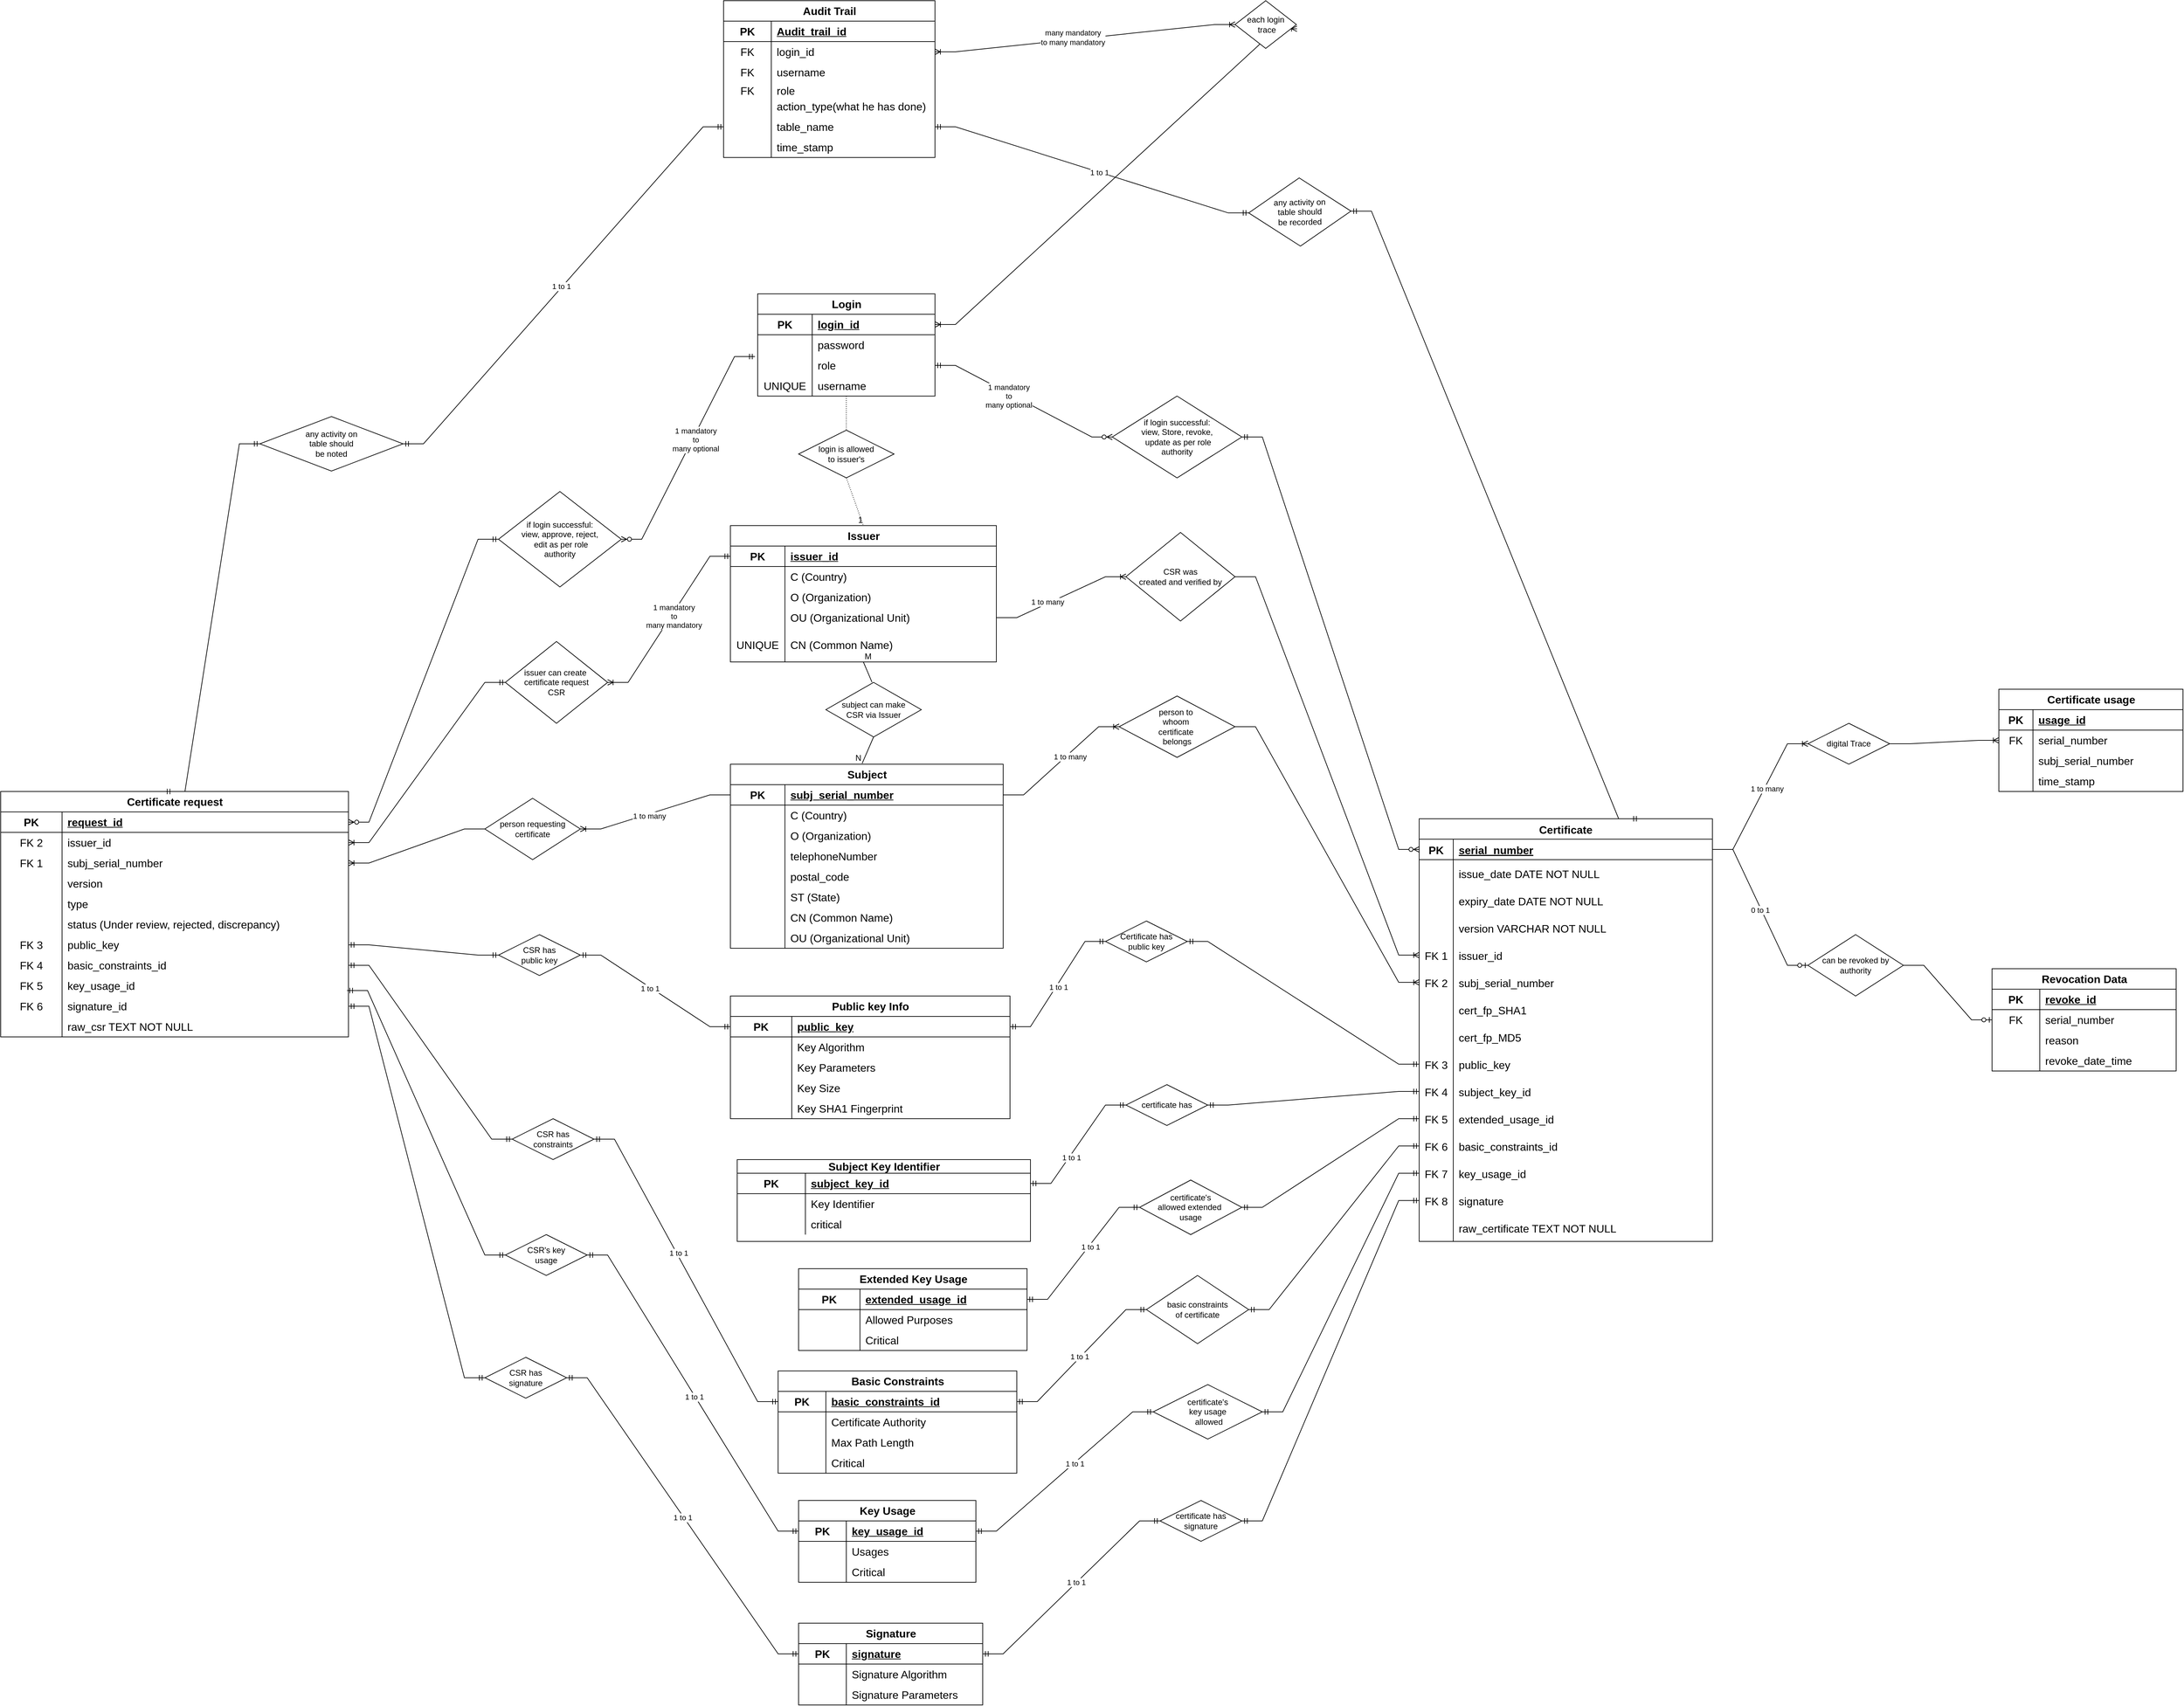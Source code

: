 <mxfile version="22.1.16" type="github">
  <diagram id="R2lEEEUBdFMjLlhIrx00" name="Page-1">
    <mxGraphModel dx="4213" dy="5163" grid="1" gridSize="10" guides="0" tooltips="1" connect="1" arrows="1" fold="1" page="1" pageScale="1" pageWidth="3300" pageHeight="2339" math="0" shadow="0" extFonts="Permanent Marker^https://fonts.googleapis.com/css?family=Permanent+Marker">
      <root>
        <mxCell id="0" />
        <mxCell id="1" parent="0" />
        <mxCell id="C-vyLk0tnHw3VtMMgP7b-23" value="Certificate" style="shape=table;startSize=30;container=1;collapsible=1;childLayout=tableLayout;fixedRows=1;rowLines=0;fontStyle=1;align=center;resizeLast=1;fillColor=none;strokeColor=#000000;fontSize=16;" parent="1" vertex="1">
          <mxGeometry x="-1180" y="-1280" width="430" height="620" as="geometry" />
        </mxCell>
        <mxCell id="C-vyLk0tnHw3VtMMgP7b-24" value="" style="shape=partialRectangle;collapsible=0;dropTarget=0;pointerEvents=0;fillColor=none;points=[[0,0.5],[1,0.5]];portConstraint=eastwest;top=0;left=0;right=0;bottom=1;fontSize=16;" parent="C-vyLk0tnHw3VtMMgP7b-23" vertex="1">
          <mxGeometry y="30" width="430" height="30" as="geometry" />
        </mxCell>
        <mxCell id="C-vyLk0tnHw3VtMMgP7b-25" value="PK" style="shape=partialRectangle;overflow=hidden;connectable=0;fillColor=none;top=0;left=0;bottom=0;right=0;fontStyle=1;fontSize=16;" parent="C-vyLk0tnHw3VtMMgP7b-24" vertex="1">
          <mxGeometry width="50" height="30" as="geometry">
            <mxRectangle width="50" height="30" as="alternateBounds" />
          </mxGeometry>
        </mxCell>
        <mxCell id="C-vyLk0tnHw3VtMMgP7b-26" value="serial_number" style="shape=partialRectangle;overflow=hidden;connectable=0;fillColor=none;top=0;left=0;bottom=0;right=0;align=left;spacingLeft=6;fontStyle=5;fontSize=16;" parent="C-vyLk0tnHw3VtMMgP7b-24" vertex="1">
          <mxGeometry x="50" width="380" height="30" as="geometry">
            <mxRectangle width="380" height="30" as="alternateBounds" />
          </mxGeometry>
        </mxCell>
        <mxCell id="C-vyLk0tnHw3VtMMgP7b-27" value="" style="shape=partialRectangle;collapsible=0;dropTarget=0;pointerEvents=0;fillColor=none;points=[[0,0.5],[1,0.5]];portConstraint=eastwest;top=0;left=0;right=0;bottom=0;fontSize=16;" parent="C-vyLk0tnHw3VtMMgP7b-23" vertex="1">
          <mxGeometry y="60" width="430" height="40" as="geometry" />
        </mxCell>
        <mxCell id="C-vyLk0tnHw3VtMMgP7b-28" value="" style="shape=partialRectangle;overflow=hidden;connectable=0;fillColor=none;top=0;left=0;bottom=0;right=0;strokeColor=#000000;fontSize=16;" parent="C-vyLk0tnHw3VtMMgP7b-27" vertex="1">
          <mxGeometry width="50" height="40" as="geometry">
            <mxRectangle width="50" height="40" as="alternateBounds" />
          </mxGeometry>
        </mxCell>
        <mxCell id="C-vyLk0tnHw3VtMMgP7b-29" value="issue_date DATE NOT NULL" style="shape=partialRectangle;overflow=hidden;connectable=0;fillColor=none;top=0;left=0;bottom=0;right=0;align=left;spacingLeft=6;dashed=1;strokeColor=#000000;fontSize=16;" parent="C-vyLk0tnHw3VtMMgP7b-27" vertex="1">
          <mxGeometry x="50" width="380" height="40" as="geometry">
            <mxRectangle width="380" height="40" as="alternateBounds" />
          </mxGeometry>
        </mxCell>
        <mxCell id="17bObgYSpj2WF66oxN5m-48" value="" style="shape=partialRectangle;collapsible=0;dropTarget=0;pointerEvents=0;fillColor=none;points=[[0,0.5],[1,0.5]];portConstraint=eastwest;top=0;left=0;right=0;bottom=0;fontSize=16;" parent="C-vyLk0tnHw3VtMMgP7b-23" vertex="1">
          <mxGeometry y="100" width="430" height="40" as="geometry" />
        </mxCell>
        <mxCell id="17bObgYSpj2WF66oxN5m-49" value="" style="shape=partialRectangle;overflow=hidden;connectable=0;fillColor=none;top=0;left=0;bottom=0;right=0;strokeColor=#000000;fontSize=16;" parent="17bObgYSpj2WF66oxN5m-48" vertex="1">
          <mxGeometry width="50" height="40" as="geometry">
            <mxRectangle width="50" height="40" as="alternateBounds" />
          </mxGeometry>
        </mxCell>
        <mxCell id="17bObgYSpj2WF66oxN5m-50" value="expiry_date DATE NOT NULL" style="shape=partialRectangle;overflow=hidden;connectable=0;fillColor=none;top=0;left=0;bottom=0;right=0;align=left;spacingLeft=6;dashed=1;strokeColor=#000000;fontSize=16;" parent="17bObgYSpj2WF66oxN5m-48" vertex="1">
          <mxGeometry x="50" width="380" height="40" as="geometry">
            <mxRectangle width="380" height="40" as="alternateBounds" />
          </mxGeometry>
        </mxCell>
        <mxCell id="17bObgYSpj2WF66oxN5m-51" value="" style="shape=partialRectangle;collapsible=0;dropTarget=0;pointerEvents=0;fillColor=none;points=[[0,0.5],[1,0.5]];portConstraint=eastwest;top=0;left=0;right=0;bottom=0;fontSize=16;" parent="C-vyLk0tnHw3VtMMgP7b-23" vertex="1">
          <mxGeometry y="140" width="430" height="40" as="geometry" />
        </mxCell>
        <mxCell id="17bObgYSpj2WF66oxN5m-52" value="" style="shape=partialRectangle;overflow=hidden;connectable=0;fillColor=none;top=0;left=0;bottom=0;right=0;strokeColor=#000000;fontSize=16;" parent="17bObgYSpj2WF66oxN5m-51" vertex="1">
          <mxGeometry width="50" height="40" as="geometry">
            <mxRectangle width="50" height="40" as="alternateBounds" />
          </mxGeometry>
        </mxCell>
        <mxCell id="17bObgYSpj2WF66oxN5m-53" value="version VARCHAR NOT NULL" style="shape=partialRectangle;overflow=hidden;connectable=0;fillColor=none;top=0;left=0;bottom=0;right=0;align=left;spacingLeft=6;dashed=1;strokeColor=#000000;fontSize=16;" parent="17bObgYSpj2WF66oxN5m-51" vertex="1">
          <mxGeometry x="50" width="380" height="40" as="geometry">
            <mxRectangle width="380" height="40" as="alternateBounds" />
          </mxGeometry>
        </mxCell>
        <mxCell id="JsjeuOleq2LhqQmNNz2R-30" value="" style="shape=partialRectangle;collapsible=0;dropTarget=0;pointerEvents=0;fillColor=none;points=[[0,0.5],[1,0.5]];portConstraint=eastwest;top=0;left=0;right=0;bottom=0;fontSize=16;" parent="C-vyLk0tnHw3VtMMgP7b-23" vertex="1">
          <mxGeometry y="180" width="430" height="40" as="geometry" />
        </mxCell>
        <mxCell id="JsjeuOleq2LhqQmNNz2R-31" value="FK 1" style="shape=partialRectangle;overflow=hidden;connectable=0;fillColor=none;top=0;left=0;bottom=0;right=0;strokeColor=#000000;fontSize=16;" parent="JsjeuOleq2LhqQmNNz2R-30" vertex="1">
          <mxGeometry width="50" height="40" as="geometry">
            <mxRectangle width="50" height="40" as="alternateBounds" />
          </mxGeometry>
        </mxCell>
        <mxCell id="JsjeuOleq2LhqQmNNz2R-32" value="issuer_id" style="shape=partialRectangle;overflow=hidden;connectable=0;fillColor=none;top=0;left=0;bottom=0;right=0;align=left;spacingLeft=6;dashed=1;strokeColor=#000000;fontSize=16;" parent="JsjeuOleq2LhqQmNNz2R-30" vertex="1">
          <mxGeometry x="50" width="380" height="40" as="geometry">
            <mxRectangle width="380" height="40" as="alternateBounds" />
          </mxGeometry>
        </mxCell>
        <mxCell id="17bObgYSpj2WF66oxN5m-54" value="" style="shape=partialRectangle;collapsible=0;dropTarget=0;pointerEvents=0;fillColor=none;points=[[0,0.5],[1,0.5]];portConstraint=eastwest;top=0;left=0;right=0;bottom=0;fontSize=16;" parent="C-vyLk0tnHw3VtMMgP7b-23" vertex="1">
          <mxGeometry y="220" width="430" height="40" as="geometry" />
        </mxCell>
        <mxCell id="17bObgYSpj2WF66oxN5m-55" value="FK 2" style="shape=partialRectangle;overflow=hidden;connectable=0;fillColor=none;top=0;left=0;bottom=0;right=0;strokeColor=#000000;fontSize=16;" parent="17bObgYSpj2WF66oxN5m-54" vertex="1">
          <mxGeometry width="50" height="40" as="geometry">
            <mxRectangle width="50" height="40" as="alternateBounds" />
          </mxGeometry>
        </mxCell>
        <mxCell id="17bObgYSpj2WF66oxN5m-56" value="subj_serial_number" style="shape=partialRectangle;overflow=hidden;connectable=0;fillColor=none;top=0;left=0;bottom=0;right=0;align=left;spacingLeft=6;dashed=1;strokeColor=#000000;fontSize=16;" parent="17bObgYSpj2WF66oxN5m-54" vertex="1">
          <mxGeometry x="50" width="380" height="40" as="geometry">
            <mxRectangle width="380" height="40" as="alternateBounds" />
          </mxGeometry>
        </mxCell>
        <mxCell id="17bObgYSpj2WF66oxN5m-61" value="" style="shape=partialRectangle;collapsible=0;dropTarget=0;pointerEvents=0;fillColor=none;points=[[0,0.5],[1,0.5]];portConstraint=eastwest;top=0;left=0;right=0;bottom=0;fontSize=16;" parent="C-vyLk0tnHw3VtMMgP7b-23" vertex="1">
          <mxGeometry y="260" width="430" height="40" as="geometry" />
        </mxCell>
        <mxCell id="17bObgYSpj2WF66oxN5m-62" value="" style="shape=partialRectangle;overflow=hidden;connectable=0;fillColor=none;top=0;left=0;bottom=0;right=0;strokeColor=#000000;fontSize=16;" parent="17bObgYSpj2WF66oxN5m-61" vertex="1">
          <mxGeometry width="50" height="40" as="geometry">
            <mxRectangle width="50" height="40" as="alternateBounds" />
          </mxGeometry>
        </mxCell>
        <mxCell id="17bObgYSpj2WF66oxN5m-63" value="cert_fp_SHA1" style="shape=partialRectangle;overflow=hidden;connectable=0;fillColor=none;top=0;left=0;bottom=0;right=0;align=left;spacingLeft=6;dashed=1;strokeColor=#000000;fontSize=16;" parent="17bObgYSpj2WF66oxN5m-61" vertex="1">
          <mxGeometry x="50" width="380" height="40" as="geometry">
            <mxRectangle width="380" height="40" as="alternateBounds" />
          </mxGeometry>
        </mxCell>
        <mxCell id="17bObgYSpj2WF66oxN5m-64" value="" style="shape=partialRectangle;collapsible=0;dropTarget=0;pointerEvents=0;fillColor=none;points=[[0,0.5],[1,0.5]];portConstraint=eastwest;top=0;left=0;right=0;bottom=0;fontSize=16;" parent="C-vyLk0tnHw3VtMMgP7b-23" vertex="1">
          <mxGeometry y="300" width="430" height="40" as="geometry" />
        </mxCell>
        <mxCell id="17bObgYSpj2WF66oxN5m-65" value="" style="shape=partialRectangle;overflow=hidden;connectable=0;fillColor=none;top=0;left=0;bottom=0;right=0;strokeColor=#000000;fontSize=16;" parent="17bObgYSpj2WF66oxN5m-64" vertex="1">
          <mxGeometry width="50" height="40" as="geometry">
            <mxRectangle width="50" height="40" as="alternateBounds" />
          </mxGeometry>
        </mxCell>
        <mxCell id="17bObgYSpj2WF66oxN5m-66" value="cert_fp_MD5" style="shape=partialRectangle;overflow=hidden;connectable=0;fillColor=none;top=0;left=0;bottom=0;right=0;align=left;spacingLeft=6;dashed=1;strokeColor=#000000;fontSize=16;" parent="17bObgYSpj2WF66oxN5m-64" vertex="1">
          <mxGeometry x="50" width="380" height="40" as="geometry">
            <mxRectangle width="380" height="40" as="alternateBounds" />
          </mxGeometry>
        </mxCell>
        <mxCell id="17bObgYSpj2WF66oxN5m-67" value="" style="shape=partialRectangle;collapsible=0;dropTarget=0;pointerEvents=0;fillColor=none;points=[[0,0.5],[1,0.5]];portConstraint=eastwest;top=0;left=0;right=0;bottom=0;fontSize=16;" parent="C-vyLk0tnHw3VtMMgP7b-23" vertex="1">
          <mxGeometry y="340" width="430" height="40" as="geometry" />
        </mxCell>
        <mxCell id="17bObgYSpj2WF66oxN5m-68" value="FK 3" style="shape=partialRectangle;overflow=hidden;connectable=0;fillColor=none;top=0;left=0;bottom=0;right=0;strokeColor=#000000;fontSize=16;" parent="17bObgYSpj2WF66oxN5m-67" vertex="1">
          <mxGeometry width="50" height="40" as="geometry">
            <mxRectangle width="50" height="40" as="alternateBounds" />
          </mxGeometry>
        </mxCell>
        <mxCell id="17bObgYSpj2WF66oxN5m-69" value="public_key" style="shape=partialRectangle;overflow=hidden;connectable=0;fillColor=none;top=0;left=0;bottom=0;right=0;align=left;spacingLeft=6;dashed=1;strokeColor=#000000;fontSize=16;" parent="17bObgYSpj2WF66oxN5m-67" vertex="1">
          <mxGeometry x="50" width="380" height="40" as="geometry">
            <mxRectangle width="380" height="40" as="alternateBounds" />
          </mxGeometry>
        </mxCell>
        <mxCell id="17bObgYSpj2WF66oxN5m-70" value="" style="shape=partialRectangle;collapsible=0;dropTarget=0;pointerEvents=0;fillColor=none;points=[[0,0.5],[1,0.5]];portConstraint=eastwest;top=0;left=0;right=0;bottom=0;fontSize=16;" parent="C-vyLk0tnHw3VtMMgP7b-23" vertex="1">
          <mxGeometry y="380" width="430" height="40" as="geometry" />
        </mxCell>
        <mxCell id="17bObgYSpj2WF66oxN5m-71" value="FK 4" style="shape=partialRectangle;overflow=hidden;connectable=0;fillColor=none;top=0;left=0;bottom=0;right=0;strokeColor=#000000;fontSize=16;" parent="17bObgYSpj2WF66oxN5m-70" vertex="1">
          <mxGeometry width="50" height="40" as="geometry">
            <mxRectangle width="50" height="40" as="alternateBounds" />
          </mxGeometry>
        </mxCell>
        <mxCell id="17bObgYSpj2WF66oxN5m-72" value="subject_key_id" style="shape=partialRectangle;overflow=hidden;connectable=0;fillColor=none;top=0;left=0;bottom=0;right=0;align=left;spacingLeft=6;dashed=1;strokeColor=#000000;fontSize=16;" parent="17bObgYSpj2WF66oxN5m-70" vertex="1">
          <mxGeometry x="50" width="380" height="40" as="geometry">
            <mxRectangle width="380" height="40" as="alternateBounds" />
          </mxGeometry>
        </mxCell>
        <mxCell id="17bObgYSpj2WF66oxN5m-82" value="" style="shape=partialRectangle;collapsible=0;dropTarget=0;pointerEvents=0;fillColor=none;points=[[0,0.5],[1,0.5]];portConstraint=eastwest;top=0;left=0;right=0;bottom=0;fontSize=16;" parent="C-vyLk0tnHw3VtMMgP7b-23" vertex="1">
          <mxGeometry y="420" width="430" height="40" as="geometry" />
        </mxCell>
        <mxCell id="17bObgYSpj2WF66oxN5m-83" value="FK 5" style="shape=partialRectangle;overflow=hidden;connectable=0;fillColor=none;top=0;left=0;bottom=0;right=0;strokeColor=#000000;fontSize=16;" parent="17bObgYSpj2WF66oxN5m-82" vertex="1">
          <mxGeometry width="50" height="40" as="geometry">
            <mxRectangle width="50" height="40" as="alternateBounds" />
          </mxGeometry>
        </mxCell>
        <mxCell id="17bObgYSpj2WF66oxN5m-84" value="extended_usage_id" style="shape=partialRectangle;overflow=hidden;connectable=0;fillColor=none;top=0;left=0;bottom=0;right=0;align=left;spacingLeft=6;dashed=1;strokeColor=#000000;fontSize=16;" parent="17bObgYSpj2WF66oxN5m-82" vertex="1">
          <mxGeometry x="50" width="380" height="40" as="geometry">
            <mxRectangle width="380" height="40" as="alternateBounds" />
          </mxGeometry>
        </mxCell>
        <mxCell id="17bObgYSpj2WF66oxN5m-73" value="" style="shape=partialRectangle;collapsible=0;dropTarget=0;pointerEvents=0;fillColor=none;points=[[0,0.5],[1,0.5]];portConstraint=eastwest;top=0;left=0;right=0;bottom=0;fontSize=16;" parent="C-vyLk0tnHw3VtMMgP7b-23" vertex="1">
          <mxGeometry y="460" width="430" height="40" as="geometry" />
        </mxCell>
        <mxCell id="17bObgYSpj2WF66oxN5m-74" value="FK 6" style="shape=partialRectangle;overflow=hidden;connectable=0;fillColor=none;top=0;left=0;bottom=0;right=0;strokeColor=#000000;fontSize=16;" parent="17bObgYSpj2WF66oxN5m-73" vertex="1">
          <mxGeometry width="50" height="40" as="geometry">
            <mxRectangle width="50" height="40" as="alternateBounds" />
          </mxGeometry>
        </mxCell>
        <mxCell id="17bObgYSpj2WF66oxN5m-75" value="basic_constraints_id" style="shape=partialRectangle;overflow=hidden;connectable=0;fillColor=none;top=0;left=0;bottom=0;right=0;align=left;spacingLeft=6;dashed=1;strokeColor=#000000;fontSize=16;" parent="17bObgYSpj2WF66oxN5m-73" vertex="1">
          <mxGeometry x="50" width="380" height="40" as="geometry">
            <mxRectangle width="380" height="40" as="alternateBounds" />
          </mxGeometry>
        </mxCell>
        <mxCell id="17bObgYSpj2WF66oxN5m-76" value="" style="shape=partialRectangle;collapsible=0;dropTarget=0;pointerEvents=0;fillColor=none;points=[[0,0.5],[1,0.5]];portConstraint=eastwest;top=0;left=0;right=0;bottom=0;fontSize=16;" parent="C-vyLk0tnHw3VtMMgP7b-23" vertex="1">
          <mxGeometry y="500" width="430" height="40" as="geometry" />
        </mxCell>
        <mxCell id="17bObgYSpj2WF66oxN5m-77" value="FK 7" style="shape=partialRectangle;overflow=hidden;connectable=0;fillColor=none;top=0;left=0;bottom=0;right=0;strokeColor=#000000;fontSize=16;" parent="17bObgYSpj2WF66oxN5m-76" vertex="1">
          <mxGeometry width="50" height="40" as="geometry">
            <mxRectangle width="50" height="40" as="alternateBounds" />
          </mxGeometry>
        </mxCell>
        <mxCell id="17bObgYSpj2WF66oxN5m-78" value="key_usage_id" style="shape=partialRectangle;overflow=hidden;connectable=0;fillColor=none;top=0;left=0;bottom=0;right=0;align=left;spacingLeft=6;dashed=1;strokeColor=#000000;fontSize=16;" parent="17bObgYSpj2WF66oxN5m-76" vertex="1">
          <mxGeometry x="50" width="380" height="40" as="geometry">
            <mxRectangle width="380" height="40" as="alternateBounds" />
          </mxGeometry>
        </mxCell>
        <mxCell id="17bObgYSpj2WF66oxN5m-79" value="" style="shape=partialRectangle;collapsible=0;dropTarget=0;pointerEvents=0;fillColor=none;points=[[0,0.5],[1,0.5]];portConstraint=eastwest;top=0;left=0;right=0;bottom=0;fontSize=16;" parent="C-vyLk0tnHw3VtMMgP7b-23" vertex="1">
          <mxGeometry y="540" width="430" height="40" as="geometry" />
        </mxCell>
        <mxCell id="17bObgYSpj2WF66oxN5m-80" value="FK 8" style="shape=partialRectangle;overflow=hidden;connectable=0;fillColor=none;top=0;left=0;bottom=0;right=0;strokeColor=#000000;fontSize=16;" parent="17bObgYSpj2WF66oxN5m-79" vertex="1">
          <mxGeometry width="50" height="40" as="geometry">
            <mxRectangle width="50" height="40" as="alternateBounds" />
          </mxGeometry>
        </mxCell>
        <mxCell id="17bObgYSpj2WF66oxN5m-81" value="signature" style="shape=partialRectangle;overflow=hidden;connectable=0;fillColor=none;top=0;left=0;bottom=0;right=0;align=left;spacingLeft=6;dashed=1;strokeColor=#000000;fontSize=16;" parent="17bObgYSpj2WF66oxN5m-79" vertex="1">
          <mxGeometry x="50" width="380" height="40" as="geometry">
            <mxRectangle width="380" height="40" as="alternateBounds" />
          </mxGeometry>
        </mxCell>
        <mxCell id="BFu4falUhRQcTbq1laUE-4" value="" style="shape=partialRectangle;collapsible=0;dropTarget=0;pointerEvents=0;fillColor=none;points=[[0,0.5],[1,0.5]];portConstraint=eastwest;top=0;left=0;right=0;bottom=0;fontSize=16;" parent="C-vyLk0tnHw3VtMMgP7b-23" vertex="1">
          <mxGeometry y="580" width="430" height="40" as="geometry" />
        </mxCell>
        <mxCell id="BFu4falUhRQcTbq1laUE-5" value="" style="shape=partialRectangle;overflow=hidden;connectable=0;fillColor=none;top=0;left=0;bottom=0;right=0;strokeColor=#000000;fontSize=16;" parent="BFu4falUhRQcTbq1laUE-4" vertex="1">
          <mxGeometry width="50" height="40" as="geometry">
            <mxRectangle width="50" height="40" as="alternateBounds" />
          </mxGeometry>
        </mxCell>
        <mxCell id="BFu4falUhRQcTbq1laUE-6" value="raw_certificate TEXT NOT NULL" style="shape=partialRectangle;overflow=hidden;connectable=0;fillColor=none;top=0;left=0;bottom=0;right=0;align=left;spacingLeft=6;dashed=1;strokeColor=#000000;fontSize=16;" parent="BFu4falUhRQcTbq1laUE-4" vertex="1">
          <mxGeometry x="50" width="380" height="40" as="geometry">
            <mxRectangle width="380" height="40" as="alternateBounds" />
          </mxGeometry>
        </mxCell>
        <mxCell id="17bObgYSpj2WF66oxN5m-85" value="Subject" style="shape=table;startSize=30;container=1;collapsible=1;childLayout=tableLayout;fixedRows=1;rowLines=0;fontStyle=1;align=center;resizeLast=1;html=1;fontSize=16;" parent="1" vertex="1">
          <mxGeometry x="-2190" y="-1360" width="400" height="270" as="geometry" />
        </mxCell>
        <mxCell id="17bObgYSpj2WF66oxN5m-86" value="" style="shape=tableRow;horizontal=0;startSize=0;swimlaneHead=0;swimlaneBody=0;fillColor=none;collapsible=0;dropTarget=0;points=[[0,0.5],[1,0.5]];portConstraint=eastwest;top=0;left=0;right=0;bottom=1;fontSize=16;" parent="17bObgYSpj2WF66oxN5m-85" vertex="1">
          <mxGeometry y="30" width="400" height="30" as="geometry" />
        </mxCell>
        <mxCell id="17bObgYSpj2WF66oxN5m-87" value="PK" style="shape=partialRectangle;connectable=0;fillColor=none;top=0;left=0;bottom=0;right=0;fontStyle=1;overflow=hidden;whiteSpace=wrap;html=1;fontSize=16;" parent="17bObgYSpj2WF66oxN5m-86" vertex="1">
          <mxGeometry width="80" height="30" as="geometry">
            <mxRectangle width="80" height="30" as="alternateBounds" />
          </mxGeometry>
        </mxCell>
        <mxCell id="17bObgYSpj2WF66oxN5m-88" value="subj_serial_number" style="shape=partialRectangle;connectable=0;fillColor=none;top=0;left=0;bottom=0;right=0;align=left;spacingLeft=6;fontStyle=5;overflow=hidden;whiteSpace=wrap;html=1;fontSize=16;" parent="17bObgYSpj2WF66oxN5m-86" vertex="1">
          <mxGeometry x="80" width="320" height="30" as="geometry">
            <mxRectangle width="320" height="30" as="alternateBounds" />
          </mxGeometry>
        </mxCell>
        <mxCell id="17bObgYSpj2WF66oxN5m-92" value="" style="shape=tableRow;horizontal=0;startSize=0;swimlaneHead=0;swimlaneBody=0;fillColor=none;collapsible=0;dropTarget=0;points=[[0,0.5],[1,0.5]];portConstraint=eastwest;top=0;left=0;right=0;bottom=0;fontSize=16;" parent="17bObgYSpj2WF66oxN5m-85" vertex="1">
          <mxGeometry y="60" width="400" height="30" as="geometry" />
        </mxCell>
        <mxCell id="17bObgYSpj2WF66oxN5m-93" value="" style="shape=partialRectangle;connectable=0;fillColor=none;top=0;left=0;bottom=0;right=0;editable=1;overflow=hidden;whiteSpace=wrap;html=1;fontSize=16;" parent="17bObgYSpj2WF66oxN5m-92" vertex="1">
          <mxGeometry width="80" height="30" as="geometry">
            <mxRectangle width="80" height="30" as="alternateBounds" />
          </mxGeometry>
        </mxCell>
        <mxCell id="17bObgYSpj2WF66oxN5m-94" value="C (Country)" style="shape=partialRectangle;connectable=0;fillColor=none;top=0;left=0;bottom=0;right=0;align=left;spacingLeft=6;overflow=hidden;whiteSpace=wrap;html=1;fontSize=16;" parent="17bObgYSpj2WF66oxN5m-92" vertex="1">
          <mxGeometry x="80" width="320" height="30" as="geometry">
            <mxRectangle width="320" height="30" as="alternateBounds" />
          </mxGeometry>
        </mxCell>
        <mxCell id="17bObgYSpj2WF66oxN5m-95" value="" style="shape=tableRow;horizontal=0;startSize=0;swimlaneHead=0;swimlaneBody=0;fillColor=none;collapsible=0;dropTarget=0;points=[[0,0.5],[1,0.5]];portConstraint=eastwest;top=0;left=0;right=0;bottom=0;fontSize=16;" parent="17bObgYSpj2WF66oxN5m-85" vertex="1">
          <mxGeometry y="90" width="400" height="30" as="geometry" />
        </mxCell>
        <mxCell id="17bObgYSpj2WF66oxN5m-96" value="" style="shape=partialRectangle;connectable=0;fillColor=none;top=0;left=0;bottom=0;right=0;editable=1;overflow=hidden;whiteSpace=wrap;html=1;fontSize=16;" parent="17bObgYSpj2WF66oxN5m-95" vertex="1">
          <mxGeometry width="80" height="30" as="geometry">
            <mxRectangle width="80" height="30" as="alternateBounds" />
          </mxGeometry>
        </mxCell>
        <mxCell id="17bObgYSpj2WF66oxN5m-97" value="O (Organization)" style="shape=partialRectangle;connectable=0;fillColor=none;top=0;left=0;bottom=0;right=0;align=left;spacingLeft=6;overflow=hidden;whiteSpace=wrap;html=1;fontSize=16;" parent="17bObgYSpj2WF66oxN5m-95" vertex="1">
          <mxGeometry x="80" width="320" height="30" as="geometry">
            <mxRectangle width="320" height="30" as="alternateBounds" />
          </mxGeometry>
        </mxCell>
        <mxCell id="17bObgYSpj2WF66oxN5m-98" value="" style="shape=tableRow;horizontal=0;startSize=0;swimlaneHead=0;swimlaneBody=0;fillColor=none;collapsible=0;dropTarget=0;points=[[0,0.5],[1,0.5]];portConstraint=eastwest;top=0;left=0;right=0;bottom=0;fontSize=16;" parent="17bObgYSpj2WF66oxN5m-85" vertex="1">
          <mxGeometry y="120" width="400" height="30" as="geometry" />
        </mxCell>
        <mxCell id="17bObgYSpj2WF66oxN5m-99" value="" style="shape=partialRectangle;connectable=0;fillColor=none;top=0;left=0;bottom=0;right=0;editable=1;overflow=hidden;whiteSpace=wrap;html=1;fontSize=16;" parent="17bObgYSpj2WF66oxN5m-98" vertex="1">
          <mxGeometry width="80" height="30" as="geometry">
            <mxRectangle width="80" height="30" as="alternateBounds" />
          </mxGeometry>
        </mxCell>
        <mxCell id="17bObgYSpj2WF66oxN5m-100" value="telephoneNumber" style="shape=partialRectangle;connectable=0;fillColor=none;top=0;left=0;bottom=0;right=0;align=left;spacingLeft=6;overflow=hidden;whiteSpace=wrap;html=1;fontSize=16;" parent="17bObgYSpj2WF66oxN5m-98" vertex="1">
          <mxGeometry x="80" width="320" height="30" as="geometry">
            <mxRectangle width="320" height="30" as="alternateBounds" />
          </mxGeometry>
        </mxCell>
        <mxCell id="17bObgYSpj2WF66oxN5m-101" value="" style="shape=tableRow;horizontal=0;startSize=0;swimlaneHead=0;swimlaneBody=0;fillColor=none;collapsible=0;dropTarget=0;points=[[0,0.5],[1,0.5]];portConstraint=eastwest;top=0;left=0;right=0;bottom=0;fontSize=16;" parent="17bObgYSpj2WF66oxN5m-85" vertex="1">
          <mxGeometry y="150" width="400" height="30" as="geometry" />
        </mxCell>
        <mxCell id="17bObgYSpj2WF66oxN5m-102" value="" style="shape=partialRectangle;connectable=0;fillColor=none;top=0;left=0;bottom=0;right=0;editable=1;overflow=hidden;whiteSpace=wrap;html=1;fontSize=16;" parent="17bObgYSpj2WF66oxN5m-101" vertex="1">
          <mxGeometry width="80" height="30" as="geometry">
            <mxRectangle width="80" height="30" as="alternateBounds" />
          </mxGeometry>
        </mxCell>
        <mxCell id="17bObgYSpj2WF66oxN5m-103" value="postal_code" style="shape=partialRectangle;connectable=0;fillColor=none;top=0;left=0;bottom=0;right=0;align=left;spacingLeft=6;overflow=hidden;whiteSpace=wrap;html=1;fontSize=16;" parent="17bObgYSpj2WF66oxN5m-101" vertex="1">
          <mxGeometry x="80" width="320" height="30" as="geometry">
            <mxRectangle width="320" height="30" as="alternateBounds" />
          </mxGeometry>
        </mxCell>
        <mxCell id="17bObgYSpj2WF66oxN5m-110" value="" style="shape=tableRow;horizontal=0;startSize=0;swimlaneHead=0;swimlaneBody=0;fillColor=none;collapsible=0;dropTarget=0;points=[[0,0.5],[1,0.5]];portConstraint=eastwest;top=0;left=0;right=0;bottom=0;fontSize=16;" parent="17bObgYSpj2WF66oxN5m-85" vertex="1">
          <mxGeometry y="180" width="400" height="30" as="geometry" />
        </mxCell>
        <mxCell id="17bObgYSpj2WF66oxN5m-111" value="" style="shape=partialRectangle;connectable=0;fillColor=none;top=0;left=0;bottom=0;right=0;editable=1;overflow=hidden;whiteSpace=wrap;html=1;fontSize=16;" parent="17bObgYSpj2WF66oxN5m-110" vertex="1">
          <mxGeometry width="80" height="30" as="geometry">
            <mxRectangle width="80" height="30" as="alternateBounds" />
          </mxGeometry>
        </mxCell>
        <mxCell id="17bObgYSpj2WF66oxN5m-112" value="ST (State)" style="shape=partialRectangle;connectable=0;fillColor=none;top=0;left=0;bottom=0;right=0;align=left;spacingLeft=6;overflow=hidden;whiteSpace=wrap;html=1;fontSize=16;" parent="17bObgYSpj2WF66oxN5m-110" vertex="1">
          <mxGeometry x="80" width="320" height="30" as="geometry">
            <mxRectangle width="320" height="30" as="alternateBounds" />
          </mxGeometry>
        </mxCell>
        <mxCell id="17bObgYSpj2WF66oxN5m-104" value="" style="shape=tableRow;horizontal=0;startSize=0;swimlaneHead=0;swimlaneBody=0;fillColor=none;collapsible=0;dropTarget=0;points=[[0,0.5],[1,0.5]];portConstraint=eastwest;top=0;left=0;right=0;bottom=0;fontSize=16;" parent="17bObgYSpj2WF66oxN5m-85" vertex="1">
          <mxGeometry y="210" width="400" height="30" as="geometry" />
        </mxCell>
        <mxCell id="17bObgYSpj2WF66oxN5m-105" value="" style="shape=partialRectangle;connectable=0;fillColor=none;top=0;left=0;bottom=0;right=0;editable=1;overflow=hidden;whiteSpace=wrap;html=1;fontSize=16;" parent="17bObgYSpj2WF66oxN5m-104" vertex="1">
          <mxGeometry width="80" height="30" as="geometry">
            <mxRectangle width="80" height="30" as="alternateBounds" />
          </mxGeometry>
        </mxCell>
        <mxCell id="17bObgYSpj2WF66oxN5m-106" value="CN (Common Name)" style="shape=partialRectangle;connectable=0;fillColor=none;top=0;left=0;bottom=0;right=0;align=left;spacingLeft=6;overflow=hidden;whiteSpace=wrap;html=1;fontSize=16;" parent="17bObgYSpj2WF66oxN5m-104" vertex="1">
          <mxGeometry x="80" width="320" height="30" as="geometry">
            <mxRectangle width="320" height="30" as="alternateBounds" />
          </mxGeometry>
        </mxCell>
        <mxCell id="17bObgYSpj2WF66oxN5m-107" value="" style="shape=tableRow;horizontal=0;startSize=0;swimlaneHead=0;swimlaneBody=0;fillColor=none;collapsible=0;dropTarget=0;points=[[0,0.5],[1,0.5]];portConstraint=eastwest;top=0;left=0;right=0;bottom=0;fontSize=16;" parent="17bObgYSpj2WF66oxN5m-85" vertex="1">
          <mxGeometry y="240" width="400" height="30" as="geometry" />
        </mxCell>
        <mxCell id="17bObgYSpj2WF66oxN5m-108" value="" style="shape=partialRectangle;connectable=0;fillColor=none;top=0;left=0;bottom=0;right=0;editable=1;overflow=hidden;whiteSpace=wrap;html=1;fontSize=16;" parent="17bObgYSpj2WF66oxN5m-107" vertex="1">
          <mxGeometry width="80" height="30" as="geometry">
            <mxRectangle width="80" height="30" as="alternateBounds" />
          </mxGeometry>
        </mxCell>
        <mxCell id="17bObgYSpj2WF66oxN5m-109" value="OU (Organizational Unit)" style="shape=partialRectangle;connectable=0;fillColor=none;top=0;left=0;bottom=0;right=0;align=left;spacingLeft=6;overflow=hidden;whiteSpace=wrap;html=1;fontSize=16;" parent="17bObgYSpj2WF66oxN5m-107" vertex="1">
          <mxGeometry x="80" width="320" height="30" as="geometry">
            <mxRectangle width="320" height="30" as="alternateBounds" />
          </mxGeometry>
        </mxCell>
        <mxCell id="17bObgYSpj2WF66oxN5m-113" value="Issuer" style="shape=table;startSize=30;container=1;collapsible=1;childLayout=tableLayout;fixedRows=1;rowLines=0;fontStyle=1;align=center;resizeLast=1;html=1;fontSize=16;" parent="1" vertex="1">
          <mxGeometry x="-2190" y="-1710" width="390" height="200" as="geometry" />
        </mxCell>
        <mxCell id="17bObgYSpj2WF66oxN5m-114" value="" style="shape=tableRow;horizontal=0;startSize=0;swimlaneHead=0;swimlaneBody=0;fillColor=none;collapsible=0;dropTarget=0;points=[[0,0.5],[1,0.5]];portConstraint=eastwest;top=0;left=0;right=0;bottom=1;fontSize=16;" parent="17bObgYSpj2WF66oxN5m-113" vertex="1">
          <mxGeometry y="30" width="390" height="30" as="geometry" />
        </mxCell>
        <mxCell id="17bObgYSpj2WF66oxN5m-115" value="PK" style="shape=partialRectangle;connectable=0;fillColor=none;top=0;left=0;bottom=0;right=0;fontStyle=1;overflow=hidden;whiteSpace=wrap;html=1;fontSize=16;" parent="17bObgYSpj2WF66oxN5m-114" vertex="1">
          <mxGeometry width="80" height="30" as="geometry">
            <mxRectangle width="80" height="30" as="alternateBounds" />
          </mxGeometry>
        </mxCell>
        <mxCell id="17bObgYSpj2WF66oxN5m-116" value="issuer_id" style="shape=partialRectangle;connectable=0;fillColor=none;top=0;left=0;bottom=0;right=0;align=left;spacingLeft=6;fontStyle=5;overflow=hidden;whiteSpace=wrap;html=1;fontSize=16;" parent="17bObgYSpj2WF66oxN5m-114" vertex="1">
          <mxGeometry x="80" width="310" height="30" as="geometry">
            <mxRectangle width="310" height="30" as="alternateBounds" />
          </mxGeometry>
        </mxCell>
        <mxCell id="17bObgYSpj2WF66oxN5m-117" value="" style="shape=tableRow;horizontal=0;startSize=0;swimlaneHead=0;swimlaneBody=0;fillColor=none;collapsible=0;dropTarget=0;points=[[0,0.5],[1,0.5]];portConstraint=eastwest;top=0;left=0;right=0;bottom=0;fontSize=16;" parent="17bObgYSpj2WF66oxN5m-113" vertex="1">
          <mxGeometry y="60" width="390" height="30" as="geometry" />
        </mxCell>
        <mxCell id="17bObgYSpj2WF66oxN5m-118" value="" style="shape=partialRectangle;connectable=0;fillColor=none;top=0;left=0;bottom=0;right=0;editable=1;overflow=hidden;whiteSpace=wrap;html=1;fontSize=16;" parent="17bObgYSpj2WF66oxN5m-117" vertex="1">
          <mxGeometry width="80" height="30" as="geometry">
            <mxRectangle width="80" height="30" as="alternateBounds" />
          </mxGeometry>
        </mxCell>
        <mxCell id="17bObgYSpj2WF66oxN5m-119" value="C (Country)" style="shape=partialRectangle;connectable=0;fillColor=none;top=0;left=0;bottom=0;right=0;align=left;spacingLeft=6;overflow=hidden;whiteSpace=wrap;html=1;fontSize=16;" parent="17bObgYSpj2WF66oxN5m-117" vertex="1">
          <mxGeometry x="80" width="310" height="30" as="geometry">
            <mxRectangle width="310" height="30" as="alternateBounds" />
          </mxGeometry>
        </mxCell>
        <mxCell id="17bObgYSpj2WF66oxN5m-120" value="" style="shape=tableRow;horizontal=0;startSize=0;swimlaneHead=0;swimlaneBody=0;fillColor=none;collapsible=0;dropTarget=0;points=[[0,0.5],[1,0.5]];portConstraint=eastwest;top=0;left=0;right=0;bottom=0;fontSize=16;" parent="17bObgYSpj2WF66oxN5m-113" vertex="1">
          <mxGeometry y="90" width="390" height="30" as="geometry" />
        </mxCell>
        <mxCell id="17bObgYSpj2WF66oxN5m-121" value="" style="shape=partialRectangle;connectable=0;fillColor=none;top=0;left=0;bottom=0;right=0;editable=1;overflow=hidden;whiteSpace=wrap;html=1;fontSize=16;" parent="17bObgYSpj2WF66oxN5m-120" vertex="1">
          <mxGeometry width="80" height="30" as="geometry">
            <mxRectangle width="80" height="30" as="alternateBounds" />
          </mxGeometry>
        </mxCell>
        <mxCell id="17bObgYSpj2WF66oxN5m-122" value="O (Organization)" style="shape=partialRectangle;connectable=0;fillColor=none;top=0;left=0;bottom=0;right=0;align=left;spacingLeft=6;overflow=hidden;whiteSpace=wrap;html=1;fontSize=16;" parent="17bObgYSpj2WF66oxN5m-120" vertex="1">
          <mxGeometry x="80" width="310" height="30" as="geometry">
            <mxRectangle width="310" height="30" as="alternateBounds" />
          </mxGeometry>
        </mxCell>
        <mxCell id="17bObgYSpj2WF66oxN5m-123" value="" style="shape=tableRow;horizontal=0;startSize=0;swimlaneHead=0;swimlaneBody=0;fillColor=none;collapsible=0;dropTarget=0;points=[[0,0.5],[1,0.5]];portConstraint=eastwest;top=0;left=0;right=0;bottom=0;fontSize=16;" parent="17bObgYSpj2WF66oxN5m-113" vertex="1">
          <mxGeometry y="120" width="390" height="30" as="geometry" />
        </mxCell>
        <mxCell id="17bObgYSpj2WF66oxN5m-124" value="" style="shape=partialRectangle;connectable=0;fillColor=none;top=0;left=0;bottom=0;right=0;editable=1;overflow=hidden;whiteSpace=wrap;html=1;fontSize=16;" parent="17bObgYSpj2WF66oxN5m-123" vertex="1">
          <mxGeometry width="80" height="30" as="geometry">
            <mxRectangle width="80" height="30" as="alternateBounds" />
          </mxGeometry>
        </mxCell>
        <mxCell id="17bObgYSpj2WF66oxN5m-125" value="OU (Organizational Unit)" style="shape=partialRectangle;connectable=0;fillColor=none;top=0;left=0;bottom=0;right=0;align=left;spacingLeft=6;overflow=hidden;whiteSpace=wrap;html=1;fontSize=16;" parent="17bObgYSpj2WF66oxN5m-123" vertex="1">
          <mxGeometry x="80" width="310" height="30" as="geometry">
            <mxRectangle width="310" height="30" as="alternateBounds" />
          </mxGeometry>
        </mxCell>
        <mxCell id="17bObgYSpj2WF66oxN5m-126" value="" style="shape=tableRow;horizontal=0;startSize=0;swimlaneHead=0;swimlaneBody=0;fillColor=none;collapsible=0;dropTarget=0;points=[[0,0.5],[1,0.5]];portConstraint=eastwest;top=0;left=0;right=0;bottom=0;fontSize=16;" parent="17bObgYSpj2WF66oxN5m-113" vertex="1">
          <mxGeometry y="150" width="390" height="50" as="geometry" />
        </mxCell>
        <mxCell id="17bObgYSpj2WF66oxN5m-127" value="UNIQUE" style="shape=partialRectangle;connectable=0;fillColor=none;top=0;left=0;bottom=0;right=0;editable=1;overflow=hidden;whiteSpace=wrap;html=1;fontSize=16;" parent="17bObgYSpj2WF66oxN5m-126" vertex="1">
          <mxGeometry width="80" height="50" as="geometry">
            <mxRectangle width="80" height="50" as="alternateBounds" />
          </mxGeometry>
        </mxCell>
        <mxCell id="17bObgYSpj2WF66oxN5m-128" value="CN (Common Name)" style="shape=partialRectangle;connectable=0;fillColor=none;top=0;left=0;bottom=0;right=0;align=left;spacingLeft=6;overflow=hidden;whiteSpace=wrap;html=1;fontSize=16;" parent="17bObgYSpj2WF66oxN5m-126" vertex="1">
          <mxGeometry x="80" width="310" height="50" as="geometry">
            <mxRectangle width="310" height="50" as="alternateBounds" />
          </mxGeometry>
        </mxCell>
        <mxCell id="17bObgYSpj2WF66oxN5m-142" value="Public key Info" style="shape=table;startSize=30;container=1;collapsible=1;childLayout=tableLayout;fixedRows=1;rowLines=0;fontStyle=1;align=center;resizeLast=1;html=1;fontSize=16;" parent="1" vertex="1">
          <mxGeometry x="-2190" y="-1020" width="410" height="180" as="geometry" />
        </mxCell>
        <mxCell id="17bObgYSpj2WF66oxN5m-143" value="" style="shape=tableRow;horizontal=0;startSize=0;swimlaneHead=0;swimlaneBody=0;fillColor=none;collapsible=0;dropTarget=0;points=[[0,0.5],[1,0.5]];portConstraint=eastwest;top=0;left=0;right=0;bottom=1;fontSize=16;" parent="17bObgYSpj2WF66oxN5m-142" vertex="1">
          <mxGeometry y="30" width="410" height="30" as="geometry" />
        </mxCell>
        <mxCell id="17bObgYSpj2WF66oxN5m-144" value="PK" style="shape=partialRectangle;connectable=0;fillColor=none;top=0;left=0;bottom=0;right=0;fontStyle=1;overflow=hidden;whiteSpace=wrap;html=1;fontSize=16;" parent="17bObgYSpj2WF66oxN5m-143" vertex="1">
          <mxGeometry width="90" height="30" as="geometry">
            <mxRectangle width="90" height="30" as="alternateBounds" />
          </mxGeometry>
        </mxCell>
        <mxCell id="17bObgYSpj2WF66oxN5m-145" value="public_key" style="shape=partialRectangle;connectable=0;fillColor=none;top=0;left=0;bottom=0;right=0;align=left;spacingLeft=6;fontStyle=5;overflow=hidden;whiteSpace=wrap;html=1;fontSize=16;" parent="17bObgYSpj2WF66oxN5m-143" vertex="1">
          <mxGeometry x="90" width="320" height="30" as="geometry">
            <mxRectangle width="320" height="30" as="alternateBounds" />
          </mxGeometry>
        </mxCell>
        <mxCell id="17bObgYSpj2WF66oxN5m-146" value="" style="shape=tableRow;horizontal=0;startSize=0;swimlaneHead=0;swimlaneBody=0;fillColor=none;collapsible=0;dropTarget=0;points=[[0,0.5],[1,0.5]];portConstraint=eastwest;top=0;left=0;right=0;bottom=0;fontSize=16;" parent="17bObgYSpj2WF66oxN5m-142" vertex="1">
          <mxGeometry y="60" width="410" height="30" as="geometry" />
        </mxCell>
        <mxCell id="17bObgYSpj2WF66oxN5m-147" value="" style="shape=partialRectangle;connectable=0;fillColor=none;top=0;left=0;bottom=0;right=0;editable=1;overflow=hidden;whiteSpace=wrap;html=1;fontSize=16;" parent="17bObgYSpj2WF66oxN5m-146" vertex="1">
          <mxGeometry width="90" height="30" as="geometry">
            <mxRectangle width="90" height="30" as="alternateBounds" />
          </mxGeometry>
        </mxCell>
        <mxCell id="17bObgYSpj2WF66oxN5m-148" value="Key Algorithm" style="shape=partialRectangle;connectable=0;fillColor=none;top=0;left=0;bottom=0;right=0;align=left;spacingLeft=6;overflow=hidden;whiteSpace=wrap;html=1;fontSize=16;" parent="17bObgYSpj2WF66oxN5m-146" vertex="1">
          <mxGeometry x="90" width="320" height="30" as="geometry">
            <mxRectangle width="320" height="30" as="alternateBounds" />
          </mxGeometry>
        </mxCell>
        <mxCell id="17bObgYSpj2WF66oxN5m-149" value="" style="shape=tableRow;horizontal=0;startSize=0;swimlaneHead=0;swimlaneBody=0;fillColor=none;collapsible=0;dropTarget=0;points=[[0,0.5],[1,0.5]];portConstraint=eastwest;top=0;left=0;right=0;bottom=0;fontSize=16;" parent="17bObgYSpj2WF66oxN5m-142" vertex="1">
          <mxGeometry y="90" width="410" height="30" as="geometry" />
        </mxCell>
        <mxCell id="17bObgYSpj2WF66oxN5m-150" value="" style="shape=partialRectangle;connectable=0;fillColor=none;top=0;left=0;bottom=0;right=0;editable=1;overflow=hidden;whiteSpace=wrap;html=1;fontSize=16;" parent="17bObgYSpj2WF66oxN5m-149" vertex="1">
          <mxGeometry width="90" height="30" as="geometry">
            <mxRectangle width="90" height="30" as="alternateBounds" />
          </mxGeometry>
        </mxCell>
        <mxCell id="17bObgYSpj2WF66oxN5m-151" value="Key Parameters" style="shape=partialRectangle;connectable=0;fillColor=none;top=0;left=0;bottom=0;right=0;align=left;spacingLeft=6;overflow=hidden;whiteSpace=wrap;html=1;fontSize=16;" parent="17bObgYSpj2WF66oxN5m-149" vertex="1">
          <mxGeometry x="90" width="320" height="30" as="geometry">
            <mxRectangle width="320" height="30" as="alternateBounds" />
          </mxGeometry>
        </mxCell>
        <mxCell id="17bObgYSpj2WF66oxN5m-152" value="" style="shape=tableRow;horizontal=0;startSize=0;swimlaneHead=0;swimlaneBody=0;fillColor=none;collapsible=0;dropTarget=0;points=[[0,0.5],[1,0.5]];portConstraint=eastwest;top=0;left=0;right=0;bottom=0;fontSize=16;" parent="17bObgYSpj2WF66oxN5m-142" vertex="1">
          <mxGeometry y="120" width="410" height="30" as="geometry" />
        </mxCell>
        <mxCell id="17bObgYSpj2WF66oxN5m-153" value="" style="shape=partialRectangle;connectable=0;fillColor=none;top=0;left=0;bottom=0;right=0;editable=1;overflow=hidden;whiteSpace=wrap;html=1;fontSize=16;" parent="17bObgYSpj2WF66oxN5m-152" vertex="1">
          <mxGeometry width="90" height="30" as="geometry">
            <mxRectangle width="90" height="30" as="alternateBounds" />
          </mxGeometry>
        </mxCell>
        <mxCell id="17bObgYSpj2WF66oxN5m-154" value="Key Size" style="shape=partialRectangle;connectable=0;fillColor=none;top=0;left=0;bottom=0;right=0;align=left;spacingLeft=6;overflow=hidden;whiteSpace=wrap;html=1;fontSize=16;" parent="17bObgYSpj2WF66oxN5m-152" vertex="1">
          <mxGeometry x="90" width="320" height="30" as="geometry">
            <mxRectangle width="320" height="30" as="alternateBounds" />
          </mxGeometry>
        </mxCell>
        <mxCell id="17bObgYSpj2WF66oxN5m-155" value="" style="shape=tableRow;horizontal=0;startSize=0;swimlaneHead=0;swimlaneBody=0;fillColor=none;collapsible=0;dropTarget=0;points=[[0,0.5],[1,0.5]];portConstraint=eastwest;top=0;left=0;right=0;bottom=0;fontSize=16;" parent="17bObgYSpj2WF66oxN5m-142" vertex="1">
          <mxGeometry y="150" width="410" height="30" as="geometry" />
        </mxCell>
        <mxCell id="17bObgYSpj2WF66oxN5m-156" value="" style="shape=partialRectangle;connectable=0;fillColor=none;top=0;left=0;bottom=0;right=0;editable=1;overflow=hidden;whiteSpace=wrap;html=1;fontSize=16;" parent="17bObgYSpj2WF66oxN5m-155" vertex="1">
          <mxGeometry width="90" height="30" as="geometry">
            <mxRectangle width="90" height="30" as="alternateBounds" />
          </mxGeometry>
        </mxCell>
        <mxCell id="17bObgYSpj2WF66oxN5m-157" value="Key SHA1 Fingerprint" style="shape=partialRectangle;connectable=0;fillColor=none;top=0;left=0;bottom=0;right=0;align=left;spacingLeft=6;overflow=hidden;whiteSpace=wrap;html=1;fontSize=16;" parent="17bObgYSpj2WF66oxN5m-155" vertex="1">
          <mxGeometry x="90" width="320" height="30" as="geometry">
            <mxRectangle width="320" height="30" as="alternateBounds" />
          </mxGeometry>
        </mxCell>
        <mxCell id="17bObgYSpj2WF66oxN5m-161" value="Subject Key Identifier" style="shape=table;startSize=20;container=1;collapsible=1;childLayout=tableLayout;fixedRows=1;rowLines=0;fontStyle=1;align=center;resizeLast=1;html=1;fontSize=16;" parent="1" vertex="1">
          <mxGeometry x="-2180" y="-780" width="430" height="120" as="geometry" />
        </mxCell>
        <mxCell id="17bObgYSpj2WF66oxN5m-162" value="" style="shape=tableRow;horizontal=0;startSize=0;swimlaneHead=0;swimlaneBody=0;fillColor=none;collapsible=0;dropTarget=0;points=[[0,0.5],[1,0.5]];portConstraint=eastwest;top=0;left=0;right=0;bottom=1;fontSize=16;" parent="17bObgYSpj2WF66oxN5m-161" vertex="1">
          <mxGeometry y="20" width="430" height="30" as="geometry" />
        </mxCell>
        <mxCell id="17bObgYSpj2WF66oxN5m-163" value="PK" style="shape=partialRectangle;connectable=0;fillColor=none;top=0;left=0;bottom=0;right=0;fontStyle=1;overflow=hidden;whiteSpace=wrap;html=1;fontSize=16;" parent="17bObgYSpj2WF66oxN5m-162" vertex="1">
          <mxGeometry width="100" height="30" as="geometry">
            <mxRectangle width="100" height="30" as="alternateBounds" />
          </mxGeometry>
        </mxCell>
        <mxCell id="17bObgYSpj2WF66oxN5m-164" value="subject_key_id" style="shape=partialRectangle;connectable=0;fillColor=none;top=0;left=0;bottom=0;right=0;align=left;spacingLeft=6;fontStyle=5;overflow=hidden;whiteSpace=wrap;html=1;fontSize=16;" parent="17bObgYSpj2WF66oxN5m-162" vertex="1">
          <mxGeometry x="100" width="330" height="30" as="geometry">
            <mxRectangle width="330" height="30" as="alternateBounds" />
          </mxGeometry>
        </mxCell>
        <mxCell id="17bObgYSpj2WF66oxN5m-165" value="" style="shape=tableRow;horizontal=0;startSize=0;swimlaneHead=0;swimlaneBody=0;fillColor=none;collapsible=0;dropTarget=0;points=[[0,0.5],[1,0.5]];portConstraint=eastwest;top=0;left=0;right=0;bottom=0;fontSize=16;" parent="17bObgYSpj2WF66oxN5m-161" vertex="1">
          <mxGeometry y="50" width="430" height="30" as="geometry" />
        </mxCell>
        <mxCell id="17bObgYSpj2WF66oxN5m-166" value="" style="shape=partialRectangle;connectable=0;fillColor=none;top=0;left=0;bottom=0;right=0;editable=1;overflow=hidden;whiteSpace=wrap;html=1;fontSize=16;" parent="17bObgYSpj2WF66oxN5m-165" vertex="1">
          <mxGeometry width="100" height="30" as="geometry">
            <mxRectangle width="100" height="30" as="alternateBounds" />
          </mxGeometry>
        </mxCell>
        <mxCell id="17bObgYSpj2WF66oxN5m-167" value="Key Identifier" style="shape=partialRectangle;connectable=0;fillColor=none;top=0;left=0;bottom=0;right=0;align=left;spacingLeft=6;overflow=hidden;whiteSpace=wrap;html=1;fontSize=16;" parent="17bObgYSpj2WF66oxN5m-165" vertex="1">
          <mxGeometry x="100" width="330" height="30" as="geometry">
            <mxRectangle width="330" height="30" as="alternateBounds" />
          </mxGeometry>
        </mxCell>
        <mxCell id="17bObgYSpj2WF66oxN5m-168" value="" style="shape=tableRow;horizontal=0;startSize=0;swimlaneHead=0;swimlaneBody=0;fillColor=none;collapsible=0;dropTarget=0;points=[[0,0.5],[1,0.5]];portConstraint=eastwest;top=0;left=0;right=0;bottom=0;fontSize=16;" parent="17bObgYSpj2WF66oxN5m-161" vertex="1">
          <mxGeometry y="80" width="430" height="30" as="geometry" />
        </mxCell>
        <mxCell id="17bObgYSpj2WF66oxN5m-169" value="" style="shape=partialRectangle;connectable=0;fillColor=none;top=0;left=0;bottom=0;right=0;editable=1;overflow=hidden;whiteSpace=wrap;html=1;fontSize=16;" parent="17bObgYSpj2WF66oxN5m-168" vertex="1">
          <mxGeometry width="100" height="30" as="geometry">
            <mxRectangle width="100" height="30" as="alternateBounds" />
          </mxGeometry>
        </mxCell>
        <mxCell id="17bObgYSpj2WF66oxN5m-170" value="critical" style="shape=partialRectangle;connectable=0;fillColor=none;top=0;left=0;bottom=0;right=0;align=left;spacingLeft=6;overflow=hidden;whiteSpace=wrap;html=1;fontSize=16;" parent="17bObgYSpj2WF66oxN5m-168" vertex="1">
          <mxGeometry x="100" width="330" height="30" as="geometry">
            <mxRectangle width="330" height="30" as="alternateBounds" />
          </mxGeometry>
        </mxCell>
        <mxCell id="17bObgYSpj2WF66oxN5m-174" value="Basic Constraints" style="shape=table;startSize=30;container=1;collapsible=1;childLayout=tableLayout;fixedRows=1;rowLines=0;fontStyle=1;align=center;resizeLast=1;html=1;fontSize=16;" parent="1" vertex="1">
          <mxGeometry x="-2120" y="-470" width="350" height="150" as="geometry" />
        </mxCell>
        <mxCell id="17bObgYSpj2WF66oxN5m-175" value="" style="shape=tableRow;horizontal=0;startSize=0;swimlaneHead=0;swimlaneBody=0;fillColor=none;collapsible=0;dropTarget=0;points=[[0,0.5],[1,0.5]];portConstraint=eastwest;top=0;left=0;right=0;bottom=1;fontSize=16;" parent="17bObgYSpj2WF66oxN5m-174" vertex="1">
          <mxGeometry y="30" width="350" height="30" as="geometry" />
        </mxCell>
        <mxCell id="17bObgYSpj2WF66oxN5m-176" value="PK" style="shape=partialRectangle;connectable=0;fillColor=none;top=0;left=0;bottom=0;right=0;fontStyle=1;overflow=hidden;whiteSpace=wrap;html=1;fontSize=16;" parent="17bObgYSpj2WF66oxN5m-175" vertex="1">
          <mxGeometry width="70" height="30" as="geometry">
            <mxRectangle width="70" height="30" as="alternateBounds" />
          </mxGeometry>
        </mxCell>
        <mxCell id="17bObgYSpj2WF66oxN5m-177" value="basic_constraints_id" style="shape=partialRectangle;connectable=0;fillColor=none;top=0;left=0;bottom=0;right=0;align=left;spacingLeft=6;fontStyle=5;overflow=hidden;whiteSpace=wrap;html=1;fontSize=16;" parent="17bObgYSpj2WF66oxN5m-175" vertex="1">
          <mxGeometry x="70" width="280" height="30" as="geometry">
            <mxRectangle width="280" height="30" as="alternateBounds" />
          </mxGeometry>
        </mxCell>
        <mxCell id="17bObgYSpj2WF66oxN5m-178" value="" style="shape=tableRow;horizontal=0;startSize=0;swimlaneHead=0;swimlaneBody=0;fillColor=none;collapsible=0;dropTarget=0;points=[[0,0.5],[1,0.5]];portConstraint=eastwest;top=0;left=0;right=0;bottom=0;fontSize=16;" parent="17bObgYSpj2WF66oxN5m-174" vertex="1">
          <mxGeometry y="60" width="350" height="30" as="geometry" />
        </mxCell>
        <mxCell id="17bObgYSpj2WF66oxN5m-179" value="" style="shape=partialRectangle;connectable=0;fillColor=none;top=0;left=0;bottom=0;right=0;editable=1;overflow=hidden;whiteSpace=wrap;html=1;fontSize=16;" parent="17bObgYSpj2WF66oxN5m-178" vertex="1">
          <mxGeometry width="70" height="30" as="geometry">
            <mxRectangle width="70" height="30" as="alternateBounds" />
          </mxGeometry>
        </mxCell>
        <mxCell id="17bObgYSpj2WF66oxN5m-180" value="Certificate Authority" style="shape=partialRectangle;connectable=0;fillColor=none;top=0;left=0;bottom=0;right=0;align=left;spacingLeft=6;overflow=hidden;whiteSpace=wrap;html=1;fontSize=16;" parent="17bObgYSpj2WF66oxN5m-178" vertex="1">
          <mxGeometry x="70" width="280" height="30" as="geometry">
            <mxRectangle width="280" height="30" as="alternateBounds" />
          </mxGeometry>
        </mxCell>
        <mxCell id="17bObgYSpj2WF66oxN5m-181" value="" style="shape=tableRow;horizontal=0;startSize=0;swimlaneHead=0;swimlaneBody=0;fillColor=none;collapsible=0;dropTarget=0;points=[[0,0.5],[1,0.5]];portConstraint=eastwest;top=0;left=0;right=0;bottom=0;fontSize=16;" parent="17bObgYSpj2WF66oxN5m-174" vertex="1">
          <mxGeometry y="90" width="350" height="30" as="geometry" />
        </mxCell>
        <mxCell id="17bObgYSpj2WF66oxN5m-182" value="" style="shape=partialRectangle;connectable=0;fillColor=none;top=0;left=0;bottom=0;right=0;editable=1;overflow=hidden;whiteSpace=wrap;html=1;fontSize=16;" parent="17bObgYSpj2WF66oxN5m-181" vertex="1">
          <mxGeometry width="70" height="30" as="geometry">
            <mxRectangle width="70" height="30" as="alternateBounds" />
          </mxGeometry>
        </mxCell>
        <mxCell id="17bObgYSpj2WF66oxN5m-183" value="Max Path Length" style="shape=partialRectangle;connectable=0;fillColor=none;top=0;left=0;bottom=0;right=0;align=left;spacingLeft=6;overflow=hidden;whiteSpace=wrap;html=1;fontSize=16;" parent="17bObgYSpj2WF66oxN5m-181" vertex="1">
          <mxGeometry x="70" width="280" height="30" as="geometry">
            <mxRectangle width="280" height="30" as="alternateBounds" />
          </mxGeometry>
        </mxCell>
        <mxCell id="17bObgYSpj2WF66oxN5m-184" value="" style="shape=tableRow;horizontal=0;startSize=0;swimlaneHead=0;swimlaneBody=0;fillColor=none;collapsible=0;dropTarget=0;points=[[0,0.5],[1,0.5]];portConstraint=eastwest;top=0;left=0;right=0;bottom=0;fontSize=16;" parent="17bObgYSpj2WF66oxN5m-174" vertex="1">
          <mxGeometry y="120" width="350" height="30" as="geometry" />
        </mxCell>
        <mxCell id="17bObgYSpj2WF66oxN5m-185" value="" style="shape=partialRectangle;connectable=0;fillColor=none;top=0;left=0;bottom=0;right=0;editable=1;overflow=hidden;whiteSpace=wrap;html=1;fontSize=16;" parent="17bObgYSpj2WF66oxN5m-184" vertex="1">
          <mxGeometry width="70" height="30" as="geometry">
            <mxRectangle width="70" height="30" as="alternateBounds" />
          </mxGeometry>
        </mxCell>
        <mxCell id="17bObgYSpj2WF66oxN5m-186" value="Critical" style="shape=partialRectangle;connectable=0;fillColor=none;top=0;left=0;bottom=0;right=0;align=left;spacingLeft=6;overflow=hidden;whiteSpace=wrap;html=1;fontSize=16;" parent="17bObgYSpj2WF66oxN5m-184" vertex="1">
          <mxGeometry x="70" width="280" height="30" as="geometry">
            <mxRectangle width="280" height="30" as="alternateBounds" />
          </mxGeometry>
        </mxCell>
        <mxCell id="17bObgYSpj2WF66oxN5m-187" value="Extended Key Usage" style="shape=table;startSize=30;container=1;collapsible=1;childLayout=tableLayout;fixedRows=1;rowLines=0;fontStyle=1;align=center;resizeLast=1;html=1;fontSize=16;" parent="1" vertex="1">
          <mxGeometry x="-2090" y="-620" width="335" height="120" as="geometry" />
        </mxCell>
        <mxCell id="17bObgYSpj2WF66oxN5m-188" value="" style="shape=tableRow;horizontal=0;startSize=0;swimlaneHead=0;swimlaneBody=0;fillColor=none;collapsible=0;dropTarget=0;points=[[0,0.5],[1,0.5]];portConstraint=eastwest;top=0;left=0;right=0;bottom=1;fontSize=16;" parent="17bObgYSpj2WF66oxN5m-187" vertex="1">
          <mxGeometry y="30" width="335" height="30" as="geometry" />
        </mxCell>
        <mxCell id="17bObgYSpj2WF66oxN5m-189" value="PK" style="shape=partialRectangle;connectable=0;fillColor=none;top=0;left=0;bottom=0;right=0;fontStyle=1;overflow=hidden;whiteSpace=wrap;html=1;fontSize=16;" parent="17bObgYSpj2WF66oxN5m-188" vertex="1">
          <mxGeometry width="90" height="30" as="geometry">
            <mxRectangle width="90" height="30" as="alternateBounds" />
          </mxGeometry>
        </mxCell>
        <mxCell id="17bObgYSpj2WF66oxN5m-190" value="extended_usage_id" style="shape=partialRectangle;connectable=0;fillColor=none;top=0;left=0;bottom=0;right=0;align=left;spacingLeft=6;fontStyle=5;overflow=hidden;whiteSpace=wrap;html=1;fontSize=16;" parent="17bObgYSpj2WF66oxN5m-188" vertex="1">
          <mxGeometry x="90" width="245" height="30" as="geometry">
            <mxRectangle width="245" height="30" as="alternateBounds" />
          </mxGeometry>
        </mxCell>
        <mxCell id="17bObgYSpj2WF66oxN5m-191" value="" style="shape=tableRow;horizontal=0;startSize=0;swimlaneHead=0;swimlaneBody=0;fillColor=none;collapsible=0;dropTarget=0;points=[[0,0.5],[1,0.5]];portConstraint=eastwest;top=0;left=0;right=0;bottom=0;fontSize=16;" parent="17bObgYSpj2WF66oxN5m-187" vertex="1">
          <mxGeometry y="60" width="335" height="30" as="geometry" />
        </mxCell>
        <mxCell id="17bObgYSpj2WF66oxN5m-192" value="" style="shape=partialRectangle;connectable=0;fillColor=none;top=0;left=0;bottom=0;right=0;editable=1;overflow=hidden;whiteSpace=wrap;html=1;fontSize=16;" parent="17bObgYSpj2WF66oxN5m-191" vertex="1">
          <mxGeometry width="90" height="30" as="geometry">
            <mxRectangle width="90" height="30" as="alternateBounds" />
          </mxGeometry>
        </mxCell>
        <mxCell id="17bObgYSpj2WF66oxN5m-193" value="Allowed Purposes" style="shape=partialRectangle;connectable=0;fillColor=none;top=0;left=0;bottom=0;right=0;align=left;spacingLeft=6;overflow=hidden;whiteSpace=wrap;html=1;fontSize=16;" parent="17bObgYSpj2WF66oxN5m-191" vertex="1">
          <mxGeometry x="90" width="245" height="30" as="geometry">
            <mxRectangle width="245" height="30" as="alternateBounds" />
          </mxGeometry>
        </mxCell>
        <mxCell id="17bObgYSpj2WF66oxN5m-194" value="" style="shape=tableRow;horizontal=0;startSize=0;swimlaneHead=0;swimlaneBody=0;fillColor=none;collapsible=0;dropTarget=0;points=[[0,0.5],[1,0.5]];portConstraint=eastwest;top=0;left=0;right=0;bottom=0;fontSize=16;" parent="17bObgYSpj2WF66oxN5m-187" vertex="1">
          <mxGeometry y="90" width="335" height="30" as="geometry" />
        </mxCell>
        <mxCell id="17bObgYSpj2WF66oxN5m-195" value="" style="shape=partialRectangle;connectable=0;fillColor=none;top=0;left=0;bottom=0;right=0;editable=1;overflow=hidden;whiteSpace=wrap;html=1;fontSize=16;" parent="17bObgYSpj2WF66oxN5m-194" vertex="1">
          <mxGeometry width="90" height="30" as="geometry">
            <mxRectangle width="90" height="30" as="alternateBounds" />
          </mxGeometry>
        </mxCell>
        <mxCell id="17bObgYSpj2WF66oxN5m-196" value="Critical" style="shape=partialRectangle;connectable=0;fillColor=none;top=0;left=0;bottom=0;right=0;align=left;spacingLeft=6;overflow=hidden;whiteSpace=wrap;html=1;fontSize=16;" parent="17bObgYSpj2WF66oxN5m-194" vertex="1">
          <mxGeometry x="90" width="245" height="30" as="geometry">
            <mxRectangle width="245" height="30" as="alternateBounds" />
          </mxGeometry>
        </mxCell>
        <mxCell id="17bObgYSpj2WF66oxN5m-200" value="Key Usage" style="shape=table;startSize=30;container=1;collapsible=1;childLayout=tableLayout;fixedRows=1;rowLines=0;fontStyle=1;align=center;resizeLast=1;html=1;fontSize=16;" parent="1" vertex="1">
          <mxGeometry x="-2090" y="-280" width="260" height="120" as="geometry" />
        </mxCell>
        <mxCell id="17bObgYSpj2WF66oxN5m-201" value="" style="shape=tableRow;horizontal=0;startSize=0;swimlaneHead=0;swimlaneBody=0;fillColor=none;collapsible=0;dropTarget=0;points=[[0,0.5],[1,0.5]];portConstraint=eastwest;top=0;left=0;right=0;bottom=1;fontSize=16;" parent="17bObgYSpj2WF66oxN5m-200" vertex="1">
          <mxGeometry y="30" width="260" height="30" as="geometry" />
        </mxCell>
        <mxCell id="17bObgYSpj2WF66oxN5m-202" value="PK" style="shape=partialRectangle;connectable=0;fillColor=none;top=0;left=0;bottom=0;right=0;fontStyle=1;overflow=hidden;whiteSpace=wrap;html=1;fontSize=16;" parent="17bObgYSpj2WF66oxN5m-201" vertex="1">
          <mxGeometry width="70" height="30" as="geometry">
            <mxRectangle width="70" height="30" as="alternateBounds" />
          </mxGeometry>
        </mxCell>
        <mxCell id="17bObgYSpj2WF66oxN5m-203" value="key_usage_id" style="shape=partialRectangle;connectable=0;fillColor=none;top=0;left=0;bottom=0;right=0;align=left;spacingLeft=6;fontStyle=5;overflow=hidden;whiteSpace=wrap;html=1;fontSize=16;" parent="17bObgYSpj2WF66oxN5m-201" vertex="1">
          <mxGeometry x="70" width="190" height="30" as="geometry">
            <mxRectangle width="190" height="30" as="alternateBounds" />
          </mxGeometry>
        </mxCell>
        <mxCell id="17bObgYSpj2WF66oxN5m-204" value="" style="shape=tableRow;horizontal=0;startSize=0;swimlaneHead=0;swimlaneBody=0;fillColor=none;collapsible=0;dropTarget=0;points=[[0,0.5],[1,0.5]];portConstraint=eastwest;top=0;left=0;right=0;bottom=0;fontSize=16;" parent="17bObgYSpj2WF66oxN5m-200" vertex="1">
          <mxGeometry y="60" width="260" height="30" as="geometry" />
        </mxCell>
        <mxCell id="17bObgYSpj2WF66oxN5m-205" value="" style="shape=partialRectangle;connectable=0;fillColor=none;top=0;left=0;bottom=0;right=0;editable=1;overflow=hidden;whiteSpace=wrap;html=1;fontSize=16;" parent="17bObgYSpj2WF66oxN5m-204" vertex="1">
          <mxGeometry width="70" height="30" as="geometry">
            <mxRectangle width="70" height="30" as="alternateBounds" />
          </mxGeometry>
        </mxCell>
        <mxCell id="17bObgYSpj2WF66oxN5m-206" value="Usages" style="shape=partialRectangle;connectable=0;fillColor=none;top=0;left=0;bottom=0;right=0;align=left;spacingLeft=6;overflow=hidden;whiteSpace=wrap;html=1;fontSize=16;" parent="17bObgYSpj2WF66oxN5m-204" vertex="1">
          <mxGeometry x="70" width="190" height="30" as="geometry">
            <mxRectangle width="190" height="30" as="alternateBounds" />
          </mxGeometry>
        </mxCell>
        <mxCell id="17bObgYSpj2WF66oxN5m-210" value="" style="shape=tableRow;horizontal=0;startSize=0;swimlaneHead=0;swimlaneBody=0;fillColor=none;collapsible=0;dropTarget=0;points=[[0,0.5],[1,0.5]];portConstraint=eastwest;top=0;left=0;right=0;bottom=0;fontSize=16;" parent="17bObgYSpj2WF66oxN5m-200" vertex="1">
          <mxGeometry y="90" width="260" height="30" as="geometry" />
        </mxCell>
        <mxCell id="17bObgYSpj2WF66oxN5m-211" value="" style="shape=partialRectangle;connectable=0;fillColor=none;top=0;left=0;bottom=0;right=0;editable=1;overflow=hidden;whiteSpace=wrap;html=1;fontSize=16;" parent="17bObgYSpj2WF66oxN5m-210" vertex="1">
          <mxGeometry width="70" height="30" as="geometry">
            <mxRectangle width="70" height="30" as="alternateBounds" />
          </mxGeometry>
        </mxCell>
        <mxCell id="17bObgYSpj2WF66oxN5m-212" value="Critical" style="shape=partialRectangle;connectable=0;fillColor=none;top=0;left=0;bottom=0;right=0;align=left;spacingLeft=6;overflow=hidden;whiteSpace=wrap;html=1;fontSize=16;" parent="17bObgYSpj2WF66oxN5m-210" vertex="1">
          <mxGeometry x="70" width="190" height="30" as="geometry">
            <mxRectangle width="190" height="30" as="alternateBounds" />
          </mxGeometry>
        </mxCell>
        <mxCell id="17bObgYSpj2WF66oxN5m-226" value="Signature" style="shape=table;startSize=30;container=1;collapsible=1;childLayout=tableLayout;fixedRows=1;rowLines=0;fontStyle=1;align=center;resizeLast=1;html=1;fontSize=16;" parent="1" vertex="1">
          <mxGeometry x="-2090" y="-100" width="270" height="120" as="geometry" />
        </mxCell>
        <mxCell id="17bObgYSpj2WF66oxN5m-227" value="" style="shape=tableRow;horizontal=0;startSize=0;swimlaneHead=0;swimlaneBody=0;fillColor=none;collapsible=0;dropTarget=0;points=[[0,0.5],[1,0.5]];portConstraint=eastwest;top=0;left=0;right=0;bottom=1;fontSize=16;" parent="17bObgYSpj2WF66oxN5m-226" vertex="1">
          <mxGeometry y="30" width="270" height="30" as="geometry" />
        </mxCell>
        <mxCell id="17bObgYSpj2WF66oxN5m-228" value="PK" style="shape=partialRectangle;connectable=0;fillColor=none;top=0;left=0;bottom=0;right=0;fontStyle=1;overflow=hidden;whiteSpace=wrap;html=1;fontSize=16;" parent="17bObgYSpj2WF66oxN5m-227" vertex="1">
          <mxGeometry width="70" height="30" as="geometry">
            <mxRectangle width="70" height="30" as="alternateBounds" />
          </mxGeometry>
        </mxCell>
        <mxCell id="17bObgYSpj2WF66oxN5m-229" value="signature" style="shape=partialRectangle;connectable=0;fillColor=none;top=0;left=0;bottom=0;right=0;align=left;spacingLeft=6;fontStyle=5;overflow=hidden;whiteSpace=wrap;html=1;fontSize=16;" parent="17bObgYSpj2WF66oxN5m-227" vertex="1">
          <mxGeometry x="70" width="200" height="30" as="geometry">
            <mxRectangle width="200" height="30" as="alternateBounds" />
          </mxGeometry>
        </mxCell>
        <mxCell id="17bObgYSpj2WF66oxN5m-230" value="" style="shape=tableRow;horizontal=0;startSize=0;swimlaneHead=0;swimlaneBody=0;fillColor=none;collapsible=0;dropTarget=0;points=[[0,0.5],[1,0.5]];portConstraint=eastwest;top=0;left=0;right=0;bottom=0;fontSize=16;" parent="17bObgYSpj2WF66oxN5m-226" vertex="1">
          <mxGeometry y="60" width="270" height="30" as="geometry" />
        </mxCell>
        <mxCell id="17bObgYSpj2WF66oxN5m-231" value="" style="shape=partialRectangle;connectable=0;fillColor=none;top=0;left=0;bottom=0;right=0;editable=1;overflow=hidden;whiteSpace=wrap;html=1;fontSize=16;" parent="17bObgYSpj2WF66oxN5m-230" vertex="1">
          <mxGeometry width="70" height="30" as="geometry">
            <mxRectangle width="70" height="30" as="alternateBounds" />
          </mxGeometry>
        </mxCell>
        <mxCell id="17bObgYSpj2WF66oxN5m-232" value="Signature Algorithm" style="shape=partialRectangle;connectable=0;fillColor=none;top=0;left=0;bottom=0;right=0;align=left;spacingLeft=6;overflow=hidden;whiteSpace=wrap;html=1;fontSize=16;" parent="17bObgYSpj2WF66oxN5m-230" vertex="1">
          <mxGeometry x="70" width="200" height="30" as="geometry">
            <mxRectangle width="200" height="30" as="alternateBounds" />
          </mxGeometry>
        </mxCell>
        <mxCell id="17bObgYSpj2WF66oxN5m-233" value="" style="shape=tableRow;horizontal=0;startSize=0;swimlaneHead=0;swimlaneBody=0;fillColor=none;collapsible=0;dropTarget=0;points=[[0,0.5],[1,0.5]];portConstraint=eastwest;top=0;left=0;right=0;bottom=0;fontSize=16;" parent="17bObgYSpj2WF66oxN5m-226" vertex="1">
          <mxGeometry y="90" width="270" height="30" as="geometry" />
        </mxCell>
        <mxCell id="17bObgYSpj2WF66oxN5m-234" value="" style="shape=partialRectangle;connectable=0;fillColor=none;top=0;left=0;bottom=0;right=0;editable=1;overflow=hidden;whiteSpace=wrap;html=1;fontSize=16;" parent="17bObgYSpj2WF66oxN5m-233" vertex="1">
          <mxGeometry width="70" height="30" as="geometry">
            <mxRectangle width="70" height="30" as="alternateBounds" />
          </mxGeometry>
        </mxCell>
        <mxCell id="17bObgYSpj2WF66oxN5m-235" value="Signature Parameters" style="shape=partialRectangle;connectable=0;fillColor=none;top=0;left=0;bottom=0;right=0;align=left;spacingLeft=6;overflow=hidden;whiteSpace=wrap;html=1;fontSize=16;" parent="17bObgYSpj2WF66oxN5m-233" vertex="1">
          <mxGeometry x="70" width="200" height="30" as="geometry">
            <mxRectangle width="200" height="30" as="alternateBounds" />
          </mxGeometry>
        </mxCell>
        <mxCell id="17bObgYSpj2WF66oxN5m-240" value="Certificate request" style="shape=table;startSize=30;container=1;collapsible=1;childLayout=tableLayout;fixedRows=1;rowLines=0;fontStyle=1;align=center;resizeLast=1;html=1;fontSize=16;" parent="1" vertex="1">
          <mxGeometry x="-3260" y="-1320" width="510" height="360" as="geometry" />
        </mxCell>
        <mxCell id="17bObgYSpj2WF66oxN5m-241" value="" style="shape=tableRow;horizontal=0;startSize=0;swimlaneHead=0;swimlaneBody=0;fillColor=none;collapsible=0;dropTarget=0;points=[[0,0.5],[1,0.5]];portConstraint=eastwest;top=0;left=0;right=0;bottom=1;fontSize=16;" parent="17bObgYSpj2WF66oxN5m-240" vertex="1">
          <mxGeometry y="30" width="510" height="30" as="geometry" />
        </mxCell>
        <mxCell id="17bObgYSpj2WF66oxN5m-242" value="PK" style="shape=partialRectangle;connectable=0;fillColor=none;top=0;left=0;bottom=0;right=0;fontStyle=1;overflow=hidden;whiteSpace=wrap;html=1;fontSize=16;" parent="17bObgYSpj2WF66oxN5m-241" vertex="1">
          <mxGeometry width="90" height="30" as="geometry">
            <mxRectangle width="90" height="30" as="alternateBounds" />
          </mxGeometry>
        </mxCell>
        <mxCell id="17bObgYSpj2WF66oxN5m-243" value="request_id" style="shape=partialRectangle;connectable=0;fillColor=none;top=0;left=0;bottom=0;right=0;align=left;spacingLeft=6;fontStyle=5;overflow=hidden;whiteSpace=wrap;html=1;fontSize=16;" parent="17bObgYSpj2WF66oxN5m-241" vertex="1">
          <mxGeometry x="90" width="420" height="30" as="geometry">
            <mxRectangle width="420" height="30" as="alternateBounds" />
          </mxGeometry>
        </mxCell>
        <mxCell id="17bObgYSpj2WF66oxN5m-244" value="" style="shape=tableRow;horizontal=0;startSize=0;swimlaneHead=0;swimlaneBody=0;fillColor=none;collapsible=0;dropTarget=0;points=[[0,0.5],[1,0.5]];portConstraint=eastwest;top=0;left=0;right=0;bottom=0;fontSize=16;" parent="17bObgYSpj2WF66oxN5m-240" vertex="1">
          <mxGeometry y="60" width="510" height="30" as="geometry" />
        </mxCell>
        <mxCell id="17bObgYSpj2WF66oxN5m-245" value="FK 2" style="shape=partialRectangle;connectable=0;fillColor=none;top=0;left=0;bottom=0;right=0;editable=1;overflow=hidden;whiteSpace=wrap;html=1;fontSize=16;" parent="17bObgYSpj2WF66oxN5m-244" vertex="1">
          <mxGeometry width="90" height="30" as="geometry">
            <mxRectangle width="90" height="30" as="alternateBounds" />
          </mxGeometry>
        </mxCell>
        <mxCell id="17bObgYSpj2WF66oxN5m-246" value="issuer_id" style="shape=partialRectangle;connectable=0;fillColor=none;top=0;left=0;bottom=0;right=0;align=left;spacingLeft=6;overflow=hidden;whiteSpace=wrap;html=1;fontSize=16;" parent="17bObgYSpj2WF66oxN5m-244" vertex="1">
          <mxGeometry x="90" width="420" height="30" as="geometry">
            <mxRectangle width="420" height="30" as="alternateBounds" />
          </mxGeometry>
        </mxCell>
        <mxCell id="jJHuSSU_93GH472XAZiS-13" value="" style="shape=tableRow;horizontal=0;startSize=0;swimlaneHead=0;swimlaneBody=0;fillColor=none;collapsible=0;dropTarget=0;points=[[0,0.5],[1,0.5]];portConstraint=eastwest;top=0;left=0;right=0;bottom=0;fontSize=16;" parent="17bObgYSpj2WF66oxN5m-240" vertex="1">
          <mxGeometry y="90" width="510" height="30" as="geometry" />
        </mxCell>
        <mxCell id="jJHuSSU_93GH472XAZiS-14" value="FK 1" style="shape=partialRectangle;connectable=0;fillColor=none;top=0;left=0;bottom=0;right=0;editable=1;overflow=hidden;whiteSpace=wrap;html=1;fontSize=16;" parent="jJHuSSU_93GH472XAZiS-13" vertex="1">
          <mxGeometry width="90" height="30" as="geometry">
            <mxRectangle width="90" height="30" as="alternateBounds" />
          </mxGeometry>
        </mxCell>
        <mxCell id="jJHuSSU_93GH472XAZiS-15" value="subj_serial_number" style="shape=partialRectangle;connectable=0;fillColor=none;top=0;left=0;bottom=0;right=0;align=left;spacingLeft=6;overflow=hidden;whiteSpace=wrap;html=1;fontSize=16;" parent="jJHuSSU_93GH472XAZiS-13" vertex="1">
          <mxGeometry x="90" width="420" height="30" as="geometry">
            <mxRectangle width="420" height="30" as="alternateBounds" />
          </mxGeometry>
        </mxCell>
        <mxCell id="17bObgYSpj2WF66oxN5m-247" value="" style="shape=tableRow;horizontal=0;startSize=0;swimlaneHead=0;swimlaneBody=0;fillColor=none;collapsible=0;dropTarget=0;points=[[0,0.5],[1,0.5]];portConstraint=eastwest;top=0;left=0;right=0;bottom=0;fontSize=16;" parent="17bObgYSpj2WF66oxN5m-240" vertex="1">
          <mxGeometry y="120" width="510" height="30" as="geometry" />
        </mxCell>
        <mxCell id="17bObgYSpj2WF66oxN5m-248" value="" style="shape=partialRectangle;connectable=0;fillColor=none;top=0;left=0;bottom=0;right=0;editable=1;overflow=hidden;whiteSpace=wrap;html=1;fontSize=16;" parent="17bObgYSpj2WF66oxN5m-247" vertex="1">
          <mxGeometry width="90" height="30" as="geometry">
            <mxRectangle width="90" height="30" as="alternateBounds" />
          </mxGeometry>
        </mxCell>
        <mxCell id="17bObgYSpj2WF66oxN5m-249" value="version" style="shape=partialRectangle;connectable=0;fillColor=none;top=0;left=0;bottom=0;right=0;align=left;spacingLeft=6;overflow=hidden;whiteSpace=wrap;html=1;fontSize=16;" parent="17bObgYSpj2WF66oxN5m-247" vertex="1">
          <mxGeometry x="90" width="420" height="30" as="geometry">
            <mxRectangle width="420" height="30" as="alternateBounds" />
          </mxGeometry>
        </mxCell>
        <mxCell id="17bObgYSpj2WF66oxN5m-250" value="" style="shape=tableRow;horizontal=0;startSize=0;swimlaneHead=0;swimlaneBody=0;fillColor=none;collapsible=0;dropTarget=0;points=[[0,0.5],[1,0.5]];portConstraint=eastwest;top=0;left=0;right=0;bottom=0;fontSize=16;" parent="17bObgYSpj2WF66oxN5m-240" vertex="1">
          <mxGeometry y="150" width="510" height="30" as="geometry" />
        </mxCell>
        <mxCell id="17bObgYSpj2WF66oxN5m-251" value="" style="shape=partialRectangle;connectable=0;fillColor=none;top=0;left=0;bottom=0;right=0;editable=1;overflow=hidden;whiteSpace=wrap;html=1;fontSize=16;" parent="17bObgYSpj2WF66oxN5m-250" vertex="1">
          <mxGeometry width="90" height="30" as="geometry">
            <mxRectangle width="90" height="30" as="alternateBounds" />
          </mxGeometry>
        </mxCell>
        <mxCell id="17bObgYSpj2WF66oxN5m-252" value="type" style="shape=partialRectangle;connectable=0;fillColor=none;top=0;left=0;bottom=0;right=0;align=left;spacingLeft=6;overflow=hidden;whiteSpace=wrap;html=1;fontSize=16;" parent="17bObgYSpj2WF66oxN5m-250" vertex="1">
          <mxGeometry x="90" width="420" height="30" as="geometry">
            <mxRectangle width="420" height="30" as="alternateBounds" />
          </mxGeometry>
        </mxCell>
        <mxCell id="17bObgYSpj2WF66oxN5m-269" value="" style="shape=tableRow;horizontal=0;startSize=0;swimlaneHead=0;swimlaneBody=0;fillColor=none;collapsible=0;dropTarget=0;points=[[0,0.5],[1,0.5]];portConstraint=eastwest;top=0;left=0;right=0;bottom=0;fontSize=16;" parent="17bObgYSpj2WF66oxN5m-240" vertex="1">
          <mxGeometry y="180" width="510" height="30" as="geometry" />
        </mxCell>
        <mxCell id="17bObgYSpj2WF66oxN5m-270" value="" style="shape=partialRectangle;connectable=0;fillColor=none;top=0;left=0;bottom=0;right=0;editable=1;overflow=hidden;whiteSpace=wrap;html=1;fontSize=16;" parent="17bObgYSpj2WF66oxN5m-269" vertex="1">
          <mxGeometry width="90" height="30" as="geometry">
            <mxRectangle width="90" height="30" as="alternateBounds" />
          </mxGeometry>
        </mxCell>
        <mxCell id="17bObgYSpj2WF66oxN5m-271" value="status (Under review, rejected,&lt;span&gt;&lt;/span&gt; discrepancy)" style="shape=partialRectangle;connectable=0;fillColor=none;top=0;left=0;bottom=0;right=0;align=left;spacingLeft=6;overflow=hidden;whiteSpace=wrap;html=1;fontSize=16;" parent="17bObgYSpj2WF66oxN5m-269" vertex="1">
          <mxGeometry x="90" width="420" height="30" as="geometry">
            <mxRectangle width="420" height="30" as="alternateBounds" />
          </mxGeometry>
        </mxCell>
        <mxCell id="17bObgYSpj2WF66oxN5m-253" value="" style="shape=tableRow;horizontal=0;startSize=0;swimlaneHead=0;swimlaneBody=0;fillColor=none;collapsible=0;dropTarget=0;points=[[0,0.5],[1,0.5]];portConstraint=eastwest;top=0;left=0;right=0;bottom=0;fontSize=16;" parent="17bObgYSpj2WF66oxN5m-240" vertex="1">
          <mxGeometry y="210" width="510" height="30" as="geometry" />
        </mxCell>
        <mxCell id="17bObgYSpj2WF66oxN5m-254" value="FK 3" style="shape=partialRectangle;connectable=0;fillColor=none;top=0;left=0;bottom=0;right=0;editable=1;overflow=hidden;whiteSpace=wrap;html=1;fontSize=16;" parent="17bObgYSpj2WF66oxN5m-253" vertex="1">
          <mxGeometry width="90" height="30" as="geometry">
            <mxRectangle width="90" height="30" as="alternateBounds" />
          </mxGeometry>
        </mxCell>
        <mxCell id="17bObgYSpj2WF66oxN5m-255" value="public_key" style="shape=partialRectangle;connectable=0;fillColor=none;top=0;left=0;bottom=0;right=0;align=left;spacingLeft=6;overflow=hidden;whiteSpace=wrap;html=1;fontSize=16;" parent="17bObgYSpj2WF66oxN5m-253" vertex="1">
          <mxGeometry x="90" width="420" height="30" as="geometry">
            <mxRectangle width="420" height="30" as="alternateBounds" />
          </mxGeometry>
        </mxCell>
        <mxCell id="17bObgYSpj2WF66oxN5m-256" value="" style="shape=tableRow;horizontal=0;startSize=0;swimlaneHead=0;swimlaneBody=0;fillColor=none;collapsible=0;dropTarget=0;points=[[0,0.5],[1,0.5]];portConstraint=eastwest;top=0;left=0;right=0;bottom=0;fontSize=16;" parent="17bObgYSpj2WF66oxN5m-240" vertex="1">
          <mxGeometry y="240" width="510" height="30" as="geometry" />
        </mxCell>
        <mxCell id="17bObgYSpj2WF66oxN5m-257" value="FK 4" style="shape=partialRectangle;connectable=0;fillColor=none;top=0;left=0;bottom=0;right=0;editable=1;overflow=hidden;whiteSpace=wrap;html=1;fontSize=16;" parent="17bObgYSpj2WF66oxN5m-256" vertex="1">
          <mxGeometry width="90" height="30" as="geometry">
            <mxRectangle width="90" height="30" as="alternateBounds" />
          </mxGeometry>
        </mxCell>
        <mxCell id="17bObgYSpj2WF66oxN5m-258" value="basic_constraints_id" style="shape=partialRectangle;connectable=0;fillColor=none;top=0;left=0;bottom=0;right=0;align=left;spacingLeft=6;overflow=hidden;whiteSpace=wrap;html=1;fontSize=16;" parent="17bObgYSpj2WF66oxN5m-256" vertex="1">
          <mxGeometry x="90" width="420" height="30" as="geometry">
            <mxRectangle width="420" height="30" as="alternateBounds" />
          </mxGeometry>
        </mxCell>
        <mxCell id="17bObgYSpj2WF66oxN5m-259" value="" style="shape=tableRow;horizontal=0;startSize=0;swimlaneHead=0;swimlaneBody=0;fillColor=none;collapsible=0;dropTarget=0;points=[[0,0.5],[1,0.5]];portConstraint=eastwest;top=0;left=0;right=0;bottom=0;fontSize=16;" parent="17bObgYSpj2WF66oxN5m-240" vertex="1">
          <mxGeometry y="270" width="510" height="30" as="geometry" />
        </mxCell>
        <mxCell id="17bObgYSpj2WF66oxN5m-260" value="FK 5" style="shape=partialRectangle;connectable=0;fillColor=none;top=0;left=0;bottom=0;right=0;editable=1;overflow=hidden;whiteSpace=wrap;html=1;fontSize=16;" parent="17bObgYSpj2WF66oxN5m-259" vertex="1">
          <mxGeometry width="90" height="30" as="geometry">
            <mxRectangle width="90" height="30" as="alternateBounds" />
          </mxGeometry>
        </mxCell>
        <mxCell id="17bObgYSpj2WF66oxN5m-261" value="key_usage_id" style="shape=partialRectangle;connectable=0;fillColor=none;top=0;left=0;bottom=0;right=0;align=left;spacingLeft=6;overflow=hidden;whiteSpace=wrap;html=1;fontSize=16;" parent="17bObgYSpj2WF66oxN5m-259" vertex="1">
          <mxGeometry x="90" width="420" height="30" as="geometry">
            <mxRectangle width="420" height="30" as="alternateBounds" />
          </mxGeometry>
        </mxCell>
        <mxCell id="17bObgYSpj2WF66oxN5m-262" value="" style="shape=tableRow;horizontal=0;startSize=0;swimlaneHead=0;swimlaneBody=0;fillColor=none;collapsible=0;dropTarget=0;points=[[0,0.5],[1,0.5]];portConstraint=eastwest;top=0;left=0;right=0;bottom=0;fontSize=16;" parent="17bObgYSpj2WF66oxN5m-240" vertex="1">
          <mxGeometry y="300" width="510" height="30" as="geometry" />
        </mxCell>
        <mxCell id="17bObgYSpj2WF66oxN5m-263" value="FK 6" style="shape=partialRectangle;connectable=0;fillColor=none;top=0;left=0;bottom=0;right=0;editable=1;overflow=hidden;whiteSpace=wrap;html=1;fontSize=16;" parent="17bObgYSpj2WF66oxN5m-262" vertex="1">
          <mxGeometry width="90" height="30" as="geometry">
            <mxRectangle width="90" height="30" as="alternateBounds" />
          </mxGeometry>
        </mxCell>
        <mxCell id="17bObgYSpj2WF66oxN5m-264" value="signature_id" style="shape=partialRectangle;connectable=0;fillColor=none;top=0;left=0;bottom=0;right=0;align=left;spacingLeft=6;overflow=hidden;whiteSpace=wrap;html=1;fontSize=16;" parent="17bObgYSpj2WF66oxN5m-262" vertex="1">
          <mxGeometry x="90" width="420" height="30" as="geometry">
            <mxRectangle width="420" height="30" as="alternateBounds" />
          </mxGeometry>
        </mxCell>
        <mxCell id="BFu4falUhRQcTbq1laUE-7" value="" style="shape=tableRow;horizontal=0;startSize=0;swimlaneHead=0;swimlaneBody=0;fillColor=none;collapsible=0;dropTarget=0;points=[[0,0.5],[1,0.5]];portConstraint=eastwest;top=0;left=0;right=0;bottom=0;fontSize=16;" parent="17bObgYSpj2WF66oxN5m-240" vertex="1">
          <mxGeometry y="330" width="510" height="30" as="geometry" />
        </mxCell>
        <mxCell id="BFu4falUhRQcTbq1laUE-8" value="" style="shape=partialRectangle;connectable=0;fillColor=none;top=0;left=0;bottom=0;right=0;editable=1;overflow=hidden;whiteSpace=wrap;html=1;fontSize=16;" parent="BFu4falUhRQcTbq1laUE-7" vertex="1">
          <mxGeometry width="90" height="30" as="geometry">
            <mxRectangle width="90" height="30" as="alternateBounds" />
          </mxGeometry>
        </mxCell>
        <mxCell id="BFu4falUhRQcTbq1laUE-9" value="raw_csr TEXT NOT NULL" style="shape=partialRectangle;connectable=0;fillColor=none;top=0;left=0;bottom=0;right=0;align=left;spacingLeft=6;overflow=hidden;whiteSpace=wrap;html=1;fontSize=16;" parent="BFu4falUhRQcTbq1laUE-7" vertex="1">
          <mxGeometry x="90" width="420" height="30" as="geometry">
            <mxRectangle width="420" height="30" as="alternateBounds" />
          </mxGeometry>
        </mxCell>
        <mxCell id="17bObgYSpj2WF66oxN5m-272" value="Login" style="shape=table;startSize=30;container=1;collapsible=1;childLayout=tableLayout;fixedRows=1;rowLines=0;fontStyle=1;align=center;resizeLast=1;html=1;fontSize=16;" parent="1" vertex="1">
          <mxGeometry x="-2150" y="-2050" width="260" height="150" as="geometry" />
        </mxCell>
        <mxCell id="17bObgYSpj2WF66oxN5m-273" value="" style="shape=tableRow;horizontal=0;startSize=0;swimlaneHead=0;swimlaneBody=0;fillColor=none;collapsible=0;dropTarget=0;points=[[0,0.5],[1,0.5]];portConstraint=eastwest;top=0;left=0;right=0;bottom=1;fontSize=16;" parent="17bObgYSpj2WF66oxN5m-272" vertex="1">
          <mxGeometry y="30" width="260" height="30" as="geometry" />
        </mxCell>
        <mxCell id="17bObgYSpj2WF66oxN5m-274" value="PK" style="shape=partialRectangle;connectable=0;fillColor=none;top=0;left=0;bottom=0;right=0;fontStyle=1;overflow=hidden;whiteSpace=wrap;html=1;fontSize=16;" parent="17bObgYSpj2WF66oxN5m-273" vertex="1">
          <mxGeometry width="80" height="30" as="geometry">
            <mxRectangle width="80" height="30" as="alternateBounds" />
          </mxGeometry>
        </mxCell>
        <mxCell id="17bObgYSpj2WF66oxN5m-275" value="login_id" style="shape=partialRectangle;connectable=0;fillColor=none;top=0;left=0;bottom=0;right=0;align=left;spacingLeft=6;fontStyle=5;overflow=hidden;whiteSpace=wrap;html=1;fontSize=16;" parent="17bObgYSpj2WF66oxN5m-273" vertex="1">
          <mxGeometry x="80" width="180" height="30" as="geometry">
            <mxRectangle width="180" height="30" as="alternateBounds" />
          </mxGeometry>
        </mxCell>
        <mxCell id="17bObgYSpj2WF66oxN5m-276" value="" style="shape=tableRow;horizontal=0;startSize=0;swimlaneHead=0;swimlaneBody=0;fillColor=none;collapsible=0;dropTarget=0;points=[[0,0.5],[1,0.5]];portConstraint=eastwest;top=0;left=0;right=0;bottom=0;fontSize=16;" parent="17bObgYSpj2WF66oxN5m-272" vertex="1">
          <mxGeometry y="60" width="260" height="30" as="geometry" />
        </mxCell>
        <mxCell id="17bObgYSpj2WF66oxN5m-277" value="" style="shape=partialRectangle;connectable=0;fillColor=none;top=0;left=0;bottom=0;right=0;editable=1;overflow=hidden;whiteSpace=wrap;html=1;fontSize=16;" parent="17bObgYSpj2WF66oxN5m-276" vertex="1">
          <mxGeometry width="80" height="30" as="geometry">
            <mxRectangle width="80" height="30" as="alternateBounds" />
          </mxGeometry>
        </mxCell>
        <mxCell id="17bObgYSpj2WF66oxN5m-278" value="password" style="shape=partialRectangle;connectable=0;fillColor=none;top=0;left=0;bottom=0;right=0;align=left;spacingLeft=6;overflow=hidden;whiteSpace=wrap;html=1;fontSize=16;" parent="17bObgYSpj2WF66oxN5m-276" vertex="1">
          <mxGeometry x="80" width="180" height="30" as="geometry">
            <mxRectangle width="180" height="30" as="alternateBounds" />
          </mxGeometry>
        </mxCell>
        <mxCell id="17bObgYSpj2WF66oxN5m-279" value="" style="shape=tableRow;horizontal=0;startSize=0;swimlaneHead=0;swimlaneBody=0;fillColor=none;collapsible=0;dropTarget=0;points=[[0,0.5],[1,0.5]];portConstraint=eastwest;top=0;left=0;right=0;bottom=0;fontSize=16;" parent="17bObgYSpj2WF66oxN5m-272" vertex="1">
          <mxGeometry y="90" width="260" height="30" as="geometry" />
        </mxCell>
        <mxCell id="17bObgYSpj2WF66oxN5m-280" value="" style="shape=partialRectangle;connectable=0;fillColor=none;top=0;left=0;bottom=0;right=0;editable=1;overflow=hidden;whiteSpace=wrap;html=1;fontSize=16;" parent="17bObgYSpj2WF66oxN5m-279" vertex="1">
          <mxGeometry width="80" height="30" as="geometry">
            <mxRectangle width="80" height="30" as="alternateBounds" />
          </mxGeometry>
        </mxCell>
        <mxCell id="17bObgYSpj2WF66oxN5m-281" value="role" style="shape=partialRectangle;connectable=0;fillColor=none;top=0;left=0;bottom=0;right=0;align=left;spacingLeft=6;overflow=hidden;whiteSpace=wrap;html=1;fontSize=16;" parent="17bObgYSpj2WF66oxN5m-279" vertex="1">
          <mxGeometry x="80" width="180" height="30" as="geometry">
            <mxRectangle width="180" height="30" as="alternateBounds" />
          </mxGeometry>
        </mxCell>
        <mxCell id="17bObgYSpj2WF66oxN5m-282" value="" style="shape=tableRow;horizontal=0;startSize=0;swimlaneHead=0;swimlaneBody=0;fillColor=none;collapsible=0;dropTarget=0;points=[[0,0.5],[1,0.5]];portConstraint=eastwest;top=0;left=0;right=0;bottom=0;fontSize=16;" parent="17bObgYSpj2WF66oxN5m-272" vertex="1">
          <mxGeometry y="120" width="260" height="30" as="geometry" />
        </mxCell>
        <mxCell id="17bObgYSpj2WF66oxN5m-283" value="UNIQUE" style="shape=partialRectangle;connectable=0;fillColor=none;top=0;left=0;bottom=0;right=0;editable=1;overflow=hidden;whiteSpace=wrap;html=1;fontSize=16;" parent="17bObgYSpj2WF66oxN5m-282" vertex="1">
          <mxGeometry width="80" height="30" as="geometry">
            <mxRectangle width="80" height="30" as="alternateBounds" />
          </mxGeometry>
        </mxCell>
        <mxCell id="17bObgYSpj2WF66oxN5m-284" value="username" style="shape=partialRectangle;connectable=0;fillColor=none;top=0;left=0;bottom=0;right=0;align=left;spacingLeft=6;overflow=hidden;whiteSpace=wrap;html=1;fontSize=16;" parent="17bObgYSpj2WF66oxN5m-282" vertex="1">
          <mxGeometry x="80" width="180" height="30" as="geometry">
            <mxRectangle width="180" height="30" as="alternateBounds" />
          </mxGeometry>
        </mxCell>
        <mxCell id="17bObgYSpj2WF66oxN5m-285" value="Audit Trail" style="shape=table;startSize=30;container=1;collapsible=1;childLayout=tableLayout;fixedRows=1;rowLines=0;fontStyle=1;align=center;resizeLast=1;html=1;fontSize=16;" parent="1" vertex="1">
          <mxGeometry x="-2200" y="-2480" width="310" height="230" as="geometry" />
        </mxCell>
        <mxCell id="17bObgYSpj2WF66oxN5m-286" value="" style="shape=tableRow;horizontal=0;startSize=0;swimlaneHead=0;swimlaneBody=0;fillColor=none;collapsible=0;dropTarget=0;points=[[0,0.5],[1,0.5]];portConstraint=eastwest;top=0;left=0;right=0;bottom=1;fontSize=16;" parent="17bObgYSpj2WF66oxN5m-285" vertex="1">
          <mxGeometry y="30" width="310" height="30" as="geometry" />
        </mxCell>
        <mxCell id="17bObgYSpj2WF66oxN5m-287" value="PK" style="shape=partialRectangle;connectable=0;fillColor=none;top=0;left=0;bottom=0;right=0;fontStyle=1;overflow=hidden;whiteSpace=wrap;html=1;fontSize=16;" parent="17bObgYSpj2WF66oxN5m-286" vertex="1">
          <mxGeometry width="70" height="30" as="geometry">
            <mxRectangle width="70" height="30" as="alternateBounds" />
          </mxGeometry>
        </mxCell>
        <mxCell id="17bObgYSpj2WF66oxN5m-288" value="Audit_trail_id" style="shape=partialRectangle;connectable=0;fillColor=none;top=0;left=0;bottom=0;right=0;align=left;spacingLeft=6;fontStyle=5;overflow=hidden;whiteSpace=wrap;html=1;fontSize=16;" parent="17bObgYSpj2WF66oxN5m-286" vertex="1">
          <mxGeometry x="70" width="240" height="30" as="geometry">
            <mxRectangle width="240" height="30" as="alternateBounds" />
          </mxGeometry>
        </mxCell>
        <mxCell id="17bObgYSpj2WF66oxN5m-289" value="" style="shape=tableRow;horizontal=0;startSize=0;swimlaneHead=0;swimlaneBody=0;fillColor=none;collapsible=0;dropTarget=0;points=[[0,0.5],[1,0.5]];portConstraint=eastwest;top=0;left=0;right=0;bottom=0;fontSize=16;" parent="17bObgYSpj2WF66oxN5m-285" vertex="1">
          <mxGeometry y="60" width="310" height="30" as="geometry" />
        </mxCell>
        <mxCell id="17bObgYSpj2WF66oxN5m-290" value="FK" style="shape=partialRectangle;connectable=0;fillColor=none;top=0;left=0;bottom=0;right=0;editable=1;overflow=hidden;whiteSpace=wrap;html=1;fontSize=16;" parent="17bObgYSpj2WF66oxN5m-289" vertex="1">
          <mxGeometry width="70" height="30" as="geometry">
            <mxRectangle width="70" height="30" as="alternateBounds" />
          </mxGeometry>
        </mxCell>
        <mxCell id="17bObgYSpj2WF66oxN5m-291" value="login_id" style="shape=partialRectangle;connectable=0;fillColor=none;top=0;left=0;bottom=0;right=0;align=left;spacingLeft=6;overflow=hidden;whiteSpace=wrap;html=1;fontSize=16;" parent="17bObgYSpj2WF66oxN5m-289" vertex="1">
          <mxGeometry x="70" width="240" height="30" as="geometry">
            <mxRectangle width="240" height="30" as="alternateBounds" />
          </mxGeometry>
        </mxCell>
        <mxCell id="JsjeuOleq2LhqQmNNz2R-8" value="" style="shape=tableRow;horizontal=0;startSize=0;swimlaneHead=0;swimlaneBody=0;fillColor=none;collapsible=0;dropTarget=0;points=[[0,0.5],[1,0.5]];portConstraint=eastwest;top=0;left=0;right=0;bottom=0;fontSize=16;" parent="17bObgYSpj2WF66oxN5m-285" vertex="1">
          <mxGeometry y="90" width="310" height="30" as="geometry" />
        </mxCell>
        <mxCell id="JsjeuOleq2LhqQmNNz2R-9" value="FK" style="shape=partialRectangle;connectable=0;fillColor=none;top=0;left=0;bottom=0;right=0;editable=1;overflow=hidden;whiteSpace=wrap;html=1;fontSize=16;" parent="JsjeuOleq2LhqQmNNz2R-8" vertex="1">
          <mxGeometry width="70" height="30" as="geometry">
            <mxRectangle width="70" height="30" as="alternateBounds" />
          </mxGeometry>
        </mxCell>
        <mxCell id="JsjeuOleq2LhqQmNNz2R-10" value="username" style="shape=partialRectangle;connectable=0;fillColor=none;top=0;left=0;bottom=0;right=0;align=left;spacingLeft=6;overflow=hidden;whiteSpace=wrap;html=1;fontSize=16;" parent="JsjeuOleq2LhqQmNNz2R-8" vertex="1">
          <mxGeometry x="70" width="240" height="30" as="geometry">
            <mxRectangle width="240" height="30" as="alternateBounds" />
          </mxGeometry>
        </mxCell>
        <mxCell id="JsjeuOleq2LhqQmNNz2R-5" value="" style="shape=tableRow;horizontal=0;startSize=0;swimlaneHead=0;swimlaneBody=0;fillColor=none;collapsible=0;dropTarget=0;points=[[0,0.5],[1,0.5]];portConstraint=eastwest;top=0;left=0;right=0;bottom=0;fontSize=16;" parent="17bObgYSpj2WF66oxN5m-285" vertex="1">
          <mxGeometry y="120" width="310" height="20" as="geometry" />
        </mxCell>
        <mxCell id="JsjeuOleq2LhqQmNNz2R-6" value="FK" style="shape=partialRectangle;connectable=0;fillColor=none;top=0;left=0;bottom=0;right=0;editable=1;overflow=hidden;whiteSpace=wrap;html=1;fontSize=16;" parent="JsjeuOleq2LhqQmNNz2R-5" vertex="1">
          <mxGeometry width="70" height="20" as="geometry">
            <mxRectangle width="70" height="20" as="alternateBounds" />
          </mxGeometry>
        </mxCell>
        <mxCell id="JsjeuOleq2LhqQmNNz2R-7" value="role" style="shape=partialRectangle;connectable=0;fillColor=none;top=0;left=0;bottom=0;right=0;align=left;spacingLeft=6;overflow=hidden;whiteSpace=wrap;html=1;fontSize=16;" parent="JsjeuOleq2LhqQmNNz2R-5" vertex="1">
          <mxGeometry x="70" width="240" height="20" as="geometry">
            <mxRectangle width="240" height="20" as="alternateBounds" />
          </mxGeometry>
        </mxCell>
        <mxCell id="17bObgYSpj2WF66oxN5m-292" value="" style="shape=tableRow;horizontal=0;startSize=0;swimlaneHead=0;swimlaneBody=0;fillColor=none;collapsible=0;dropTarget=0;points=[[0,0.5],[1,0.5]];portConstraint=eastwest;top=0;left=0;right=0;bottom=0;fontSize=16;" parent="17bObgYSpj2WF66oxN5m-285" vertex="1">
          <mxGeometry y="140" width="310" height="30" as="geometry" />
        </mxCell>
        <mxCell id="17bObgYSpj2WF66oxN5m-293" value="" style="shape=partialRectangle;connectable=0;fillColor=none;top=0;left=0;bottom=0;right=0;editable=1;overflow=hidden;whiteSpace=wrap;html=1;fontSize=16;" parent="17bObgYSpj2WF66oxN5m-292" vertex="1">
          <mxGeometry width="70" height="30" as="geometry">
            <mxRectangle width="70" height="30" as="alternateBounds" />
          </mxGeometry>
        </mxCell>
        <mxCell id="17bObgYSpj2WF66oxN5m-294" value="action_type(what he has done)" style="shape=partialRectangle;connectable=0;fillColor=none;top=0;left=0;bottom=0;right=0;align=left;spacingLeft=6;overflow=hidden;whiteSpace=wrap;html=1;fontSize=16;" parent="17bObgYSpj2WF66oxN5m-292" vertex="1">
          <mxGeometry x="70" width="240" height="30" as="geometry">
            <mxRectangle width="240" height="30" as="alternateBounds" />
          </mxGeometry>
        </mxCell>
        <mxCell id="17bObgYSpj2WF66oxN5m-295" value="" style="shape=tableRow;horizontal=0;startSize=0;swimlaneHead=0;swimlaneBody=0;fillColor=none;collapsible=0;dropTarget=0;points=[[0,0.5],[1,0.5]];portConstraint=eastwest;top=0;left=0;right=0;bottom=0;fontSize=16;" parent="17bObgYSpj2WF66oxN5m-285" vertex="1">
          <mxGeometry y="170" width="310" height="30" as="geometry" />
        </mxCell>
        <mxCell id="17bObgYSpj2WF66oxN5m-296" value="" style="shape=partialRectangle;connectable=0;fillColor=none;top=0;left=0;bottom=0;right=0;editable=1;overflow=hidden;whiteSpace=wrap;html=1;fontSize=16;" parent="17bObgYSpj2WF66oxN5m-295" vertex="1">
          <mxGeometry width="70" height="30" as="geometry">
            <mxRectangle width="70" height="30" as="alternateBounds" />
          </mxGeometry>
        </mxCell>
        <mxCell id="17bObgYSpj2WF66oxN5m-297" value="table_name" style="shape=partialRectangle;connectable=0;fillColor=none;top=0;left=0;bottom=0;right=0;align=left;spacingLeft=6;overflow=hidden;whiteSpace=wrap;html=1;fontSize=16;" parent="17bObgYSpj2WF66oxN5m-295" vertex="1">
          <mxGeometry x="70" width="240" height="30" as="geometry">
            <mxRectangle width="240" height="30" as="alternateBounds" />
          </mxGeometry>
        </mxCell>
        <mxCell id="17bObgYSpj2WF66oxN5m-311" value="" style="shape=tableRow;horizontal=0;startSize=0;swimlaneHead=0;swimlaneBody=0;fillColor=none;collapsible=0;dropTarget=0;points=[[0,0.5],[1,0.5]];portConstraint=eastwest;top=0;left=0;right=0;bottom=0;fontSize=16;" parent="17bObgYSpj2WF66oxN5m-285" vertex="1">
          <mxGeometry y="200" width="310" height="30" as="geometry" />
        </mxCell>
        <mxCell id="17bObgYSpj2WF66oxN5m-312" value="" style="shape=partialRectangle;connectable=0;fillColor=none;top=0;left=0;bottom=0;right=0;editable=1;overflow=hidden;whiteSpace=wrap;html=1;fontSize=16;" parent="17bObgYSpj2WF66oxN5m-311" vertex="1">
          <mxGeometry width="70" height="30" as="geometry">
            <mxRectangle width="70" height="30" as="alternateBounds" />
          </mxGeometry>
        </mxCell>
        <mxCell id="17bObgYSpj2WF66oxN5m-313" value="time_stamp" style="shape=partialRectangle;connectable=0;fillColor=none;top=0;left=0;bottom=0;right=0;align=left;spacingLeft=6;overflow=hidden;whiteSpace=wrap;html=1;fontSize=16;" parent="17bObgYSpj2WF66oxN5m-311" vertex="1">
          <mxGeometry x="70" width="240" height="30" as="geometry">
            <mxRectangle width="240" height="30" as="alternateBounds" />
          </mxGeometry>
        </mxCell>
        <mxCell id="17bObgYSpj2WF66oxN5m-314" value="Certificate usage" style="shape=table;startSize=30;container=1;collapsible=1;childLayout=tableLayout;fixedRows=1;rowLines=0;fontStyle=1;align=center;resizeLast=1;html=1;fontSize=16;" parent="1" vertex="1">
          <mxGeometry x="-330" y="-1470" width="270" height="150" as="geometry" />
        </mxCell>
        <mxCell id="17bObgYSpj2WF66oxN5m-315" value="" style="shape=tableRow;horizontal=0;startSize=0;swimlaneHead=0;swimlaneBody=0;fillColor=none;collapsible=0;dropTarget=0;points=[[0,0.5],[1,0.5]];portConstraint=eastwest;top=0;left=0;right=0;bottom=1;fontSize=16;" parent="17bObgYSpj2WF66oxN5m-314" vertex="1">
          <mxGeometry y="30" width="270" height="30" as="geometry" />
        </mxCell>
        <mxCell id="17bObgYSpj2WF66oxN5m-316" value="PK" style="shape=partialRectangle;connectable=0;fillColor=none;top=0;left=0;bottom=0;right=0;fontStyle=1;overflow=hidden;whiteSpace=wrap;html=1;fontSize=16;" parent="17bObgYSpj2WF66oxN5m-315" vertex="1">
          <mxGeometry width="50" height="30" as="geometry">
            <mxRectangle width="50" height="30" as="alternateBounds" />
          </mxGeometry>
        </mxCell>
        <mxCell id="17bObgYSpj2WF66oxN5m-317" value="usage_id" style="shape=partialRectangle;connectable=0;fillColor=none;top=0;left=0;bottom=0;right=0;align=left;spacingLeft=6;fontStyle=5;overflow=hidden;whiteSpace=wrap;html=1;fontSize=16;" parent="17bObgYSpj2WF66oxN5m-315" vertex="1">
          <mxGeometry x="50" width="220" height="30" as="geometry">
            <mxRectangle width="220" height="30" as="alternateBounds" />
          </mxGeometry>
        </mxCell>
        <mxCell id="17bObgYSpj2WF66oxN5m-318" value="" style="shape=tableRow;horizontal=0;startSize=0;swimlaneHead=0;swimlaneBody=0;fillColor=none;collapsible=0;dropTarget=0;points=[[0,0.5],[1,0.5]];portConstraint=eastwest;top=0;left=0;right=0;bottom=0;fontSize=16;" parent="17bObgYSpj2WF66oxN5m-314" vertex="1">
          <mxGeometry y="60" width="270" height="30" as="geometry" />
        </mxCell>
        <mxCell id="17bObgYSpj2WF66oxN5m-319" value="FK" style="shape=partialRectangle;connectable=0;fillColor=none;top=0;left=0;bottom=0;right=0;editable=1;overflow=hidden;whiteSpace=wrap;html=1;fontSize=16;" parent="17bObgYSpj2WF66oxN5m-318" vertex="1">
          <mxGeometry width="50" height="30" as="geometry">
            <mxRectangle width="50" height="30" as="alternateBounds" />
          </mxGeometry>
        </mxCell>
        <mxCell id="17bObgYSpj2WF66oxN5m-320" value="serial_number" style="shape=partialRectangle;connectable=0;fillColor=none;top=0;left=0;bottom=0;right=0;align=left;spacingLeft=6;overflow=hidden;whiteSpace=wrap;html=1;fontSize=16;" parent="17bObgYSpj2WF66oxN5m-318" vertex="1">
          <mxGeometry x="50" width="220" height="30" as="geometry">
            <mxRectangle width="220" height="30" as="alternateBounds" />
          </mxGeometry>
        </mxCell>
        <mxCell id="17bObgYSpj2WF66oxN5m-321" value="" style="shape=tableRow;horizontal=0;startSize=0;swimlaneHead=0;swimlaneBody=0;fillColor=none;collapsible=0;dropTarget=0;points=[[0,0.5],[1,0.5]];portConstraint=eastwest;top=0;left=0;right=0;bottom=0;fontSize=16;" parent="17bObgYSpj2WF66oxN5m-314" vertex="1">
          <mxGeometry y="90" width="270" height="30" as="geometry" />
        </mxCell>
        <mxCell id="17bObgYSpj2WF66oxN5m-322" value="" style="shape=partialRectangle;connectable=0;fillColor=none;top=0;left=0;bottom=0;right=0;editable=1;overflow=hidden;whiteSpace=wrap;html=1;fontSize=16;" parent="17bObgYSpj2WF66oxN5m-321" vertex="1">
          <mxGeometry width="50" height="30" as="geometry">
            <mxRectangle width="50" height="30" as="alternateBounds" />
          </mxGeometry>
        </mxCell>
        <mxCell id="17bObgYSpj2WF66oxN5m-323" value="subj_serial_number" style="shape=partialRectangle;connectable=0;fillColor=none;top=0;left=0;bottom=0;right=0;align=left;spacingLeft=6;overflow=hidden;whiteSpace=wrap;html=1;fontSize=16;" parent="17bObgYSpj2WF66oxN5m-321" vertex="1">
          <mxGeometry x="50" width="220" height="30" as="geometry">
            <mxRectangle width="220" height="30" as="alternateBounds" />
          </mxGeometry>
        </mxCell>
        <mxCell id="17bObgYSpj2WF66oxN5m-324" value="" style="shape=tableRow;horizontal=0;startSize=0;swimlaneHead=0;swimlaneBody=0;fillColor=none;collapsible=0;dropTarget=0;points=[[0,0.5],[1,0.5]];portConstraint=eastwest;top=0;left=0;right=0;bottom=0;fontSize=16;" parent="17bObgYSpj2WF66oxN5m-314" vertex="1">
          <mxGeometry y="120" width="270" height="30" as="geometry" />
        </mxCell>
        <mxCell id="17bObgYSpj2WF66oxN5m-325" value="" style="shape=partialRectangle;connectable=0;fillColor=none;top=0;left=0;bottom=0;right=0;editable=1;overflow=hidden;whiteSpace=wrap;html=1;fontSize=16;" parent="17bObgYSpj2WF66oxN5m-324" vertex="1">
          <mxGeometry width="50" height="30" as="geometry">
            <mxRectangle width="50" height="30" as="alternateBounds" />
          </mxGeometry>
        </mxCell>
        <mxCell id="17bObgYSpj2WF66oxN5m-326" value="time_stamp" style="shape=partialRectangle;connectable=0;fillColor=none;top=0;left=0;bottom=0;right=0;align=left;spacingLeft=6;overflow=hidden;whiteSpace=wrap;html=1;fontSize=16;" parent="17bObgYSpj2WF66oxN5m-324" vertex="1">
          <mxGeometry x="50" width="220" height="30" as="geometry">
            <mxRectangle width="220" height="30" as="alternateBounds" />
          </mxGeometry>
        </mxCell>
        <mxCell id="17bObgYSpj2WF66oxN5m-327" value="Revocation Data" style="shape=table;startSize=30;container=1;collapsible=1;childLayout=tableLayout;fixedRows=1;rowLines=0;fontStyle=1;align=center;resizeLast=1;html=1;fontSize=16;" parent="1" vertex="1">
          <mxGeometry x="-340" y="-1060" width="270" height="150" as="geometry" />
        </mxCell>
        <mxCell id="17bObgYSpj2WF66oxN5m-328" value="" style="shape=tableRow;horizontal=0;startSize=0;swimlaneHead=0;swimlaneBody=0;fillColor=none;collapsible=0;dropTarget=0;points=[[0,0.5],[1,0.5]];portConstraint=eastwest;top=0;left=0;right=0;bottom=1;fontSize=16;" parent="17bObgYSpj2WF66oxN5m-327" vertex="1">
          <mxGeometry y="30" width="270" height="30" as="geometry" />
        </mxCell>
        <mxCell id="17bObgYSpj2WF66oxN5m-329" value="PK" style="shape=partialRectangle;connectable=0;fillColor=none;top=0;left=0;bottom=0;right=0;fontStyle=1;overflow=hidden;whiteSpace=wrap;html=1;fontSize=16;" parent="17bObgYSpj2WF66oxN5m-328" vertex="1">
          <mxGeometry width="70" height="30" as="geometry">
            <mxRectangle width="70" height="30" as="alternateBounds" />
          </mxGeometry>
        </mxCell>
        <mxCell id="17bObgYSpj2WF66oxN5m-330" value="revoke_id" style="shape=partialRectangle;connectable=0;fillColor=none;top=0;left=0;bottom=0;right=0;align=left;spacingLeft=6;fontStyle=5;overflow=hidden;whiteSpace=wrap;html=1;fontSize=16;" parent="17bObgYSpj2WF66oxN5m-328" vertex="1">
          <mxGeometry x="70" width="200" height="30" as="geometry">
            <mxRectangle width="200" height="30" as="alternateBounds" />
          </mxGeometry>
        </mxCell>
        <mxCell id="17bObgYSpj2WF66oxN5m-331" value="" style="shape=tableRow;horizontal=0;startSize=0;swimlaneHead=0;swimlaneBody=0;fillColor=none;collapsible=0;dropTarget=0;points=[[0,0.5],[1,0.5]];portConstraint=eastwest;top=0;left=0;right=0;bottom=0;fontSize=16;" parent="17bObgYSpj2WF66oxN5m-327" vertex="1">
          <mxGeometry y="60" width="270" height="30" as="geometry" />
        </mxCell>
        <mxCell id="17bObgYSpj2WF66oxN5m-332" value="FK" style="shape=partialRectangle;connectable=0;fillColor=none;top=0;left=0;bottom=0;right=0;editable=1;overflow=hidden;whiteSpace=wrap;html=1;fontSize=16;" parent="17bObgYSpj2WF66oxN5m-331" vertex="1">
          <mxGeometry width="70" height="30" as="geometry">
            <mxRectangle width="70" height="30" as="alternateBounds" />
          </mxGeometry>
        </mxCell>
        <mxCell id="17bObgYSpj2WF66oxN5m-333" value="serial_number" style="shape=partialRectangle;connectable=0;fillColor=none;top=0;left=0;bottom=0;right=0;align=left;spacingLeft=6;overflow=hidden;whiteSpace=wrap;html=1;fontSize=16;" parent="17bObgYSpj2WF66oxN5m-331" vertex="1">
          <mxGeometry x="70" width="200" height="30" as="geometry">
            <mxRectangle width="200" height="30" as="alternateBounds" />
          </mxGeometry>
        </mxCell>
        <mxCell id="17bObgYSpj2WF66oxN5m-334" value="" style="shape=tableRow;horizontal=0;startSize=0;swimlaneHead=0;swimlaneBody=0;fillColor=none;collapsible=0;dropTarget=0;points=[[0,0.5],[1,0.5]];portConstraint=eastwest;top=0;left=0;right=0;bottom=0;fontSize=16;" parent="17bObgYSpj2WF66oxN5m-327" vertex="1">
          <mxGeometry y="90" width="270" height="30" as="geometry" />
        </mxCell>
        <mxCell id="17bObgYSpj2WF66oxN5m-335" value="" style="shape=partialRectangle;connectable=0;fillColor=none;top=0;left=0;bottom=0;right=0;editable=1;overflow=hidden;whiteSpace=wrap;html=1;fontSize=16;" parent="17bObgYSpj2WF66oxN5m-334" vertex="1">
          <mxGeometry width="70" height="30" as="geometry">
            <mxRectangle width="70" height="30" as="alternateBounds" />
          </mxGeometry>
        </mxCell>
        <mxCell id="17bObgYSpj2WF66oxN5m-336" value="reason" style="shape=partialRectangle;connectable=0;fillColor=none;top=0;left=0;bottom=0;right=0;align=left;spacingLeft=6;overflow=hidden;whiteSpace=wrap;html=1;fontSize=16;" parent="17bObgYSpj2WF66oxN5m-334" vertex="1">
          <mxGeometry x="70" width="200" height="30" as="geometry">
            <mxRectangle width="200" height="30" as="alternateBounds" />
          </mxGeometry>
        </mxCell>
        <mxCell id="17bObgYSpj2WF66oxN5m-337" value="" style="shape=tableRow;horizontal=0;startSize=0;swimlaneHead=0;swimlaneBody=0;fillColor=none;collapsible=0;dropTarget=0;points=[[0,0.5],[1,0.5]];portConstraint=eastwest;top=0;left=0;right=0;bottom=0;fontSize=16;" parent="17bObgYSpj2WF66oxN5m-327" vertex="1">
          <mxGeometry y="120" width="270" height="30" as="geometry" />
        </mxCell>
        <mxCell id="17bObgYSpj2WF66oxN5m-338" value="" style="shape=partialRectangle;connectable=0;fillColor=none;top=0;left=0;bottom=0;right=0;editable=1;overflow=hidden;whiteSpace=wrap;html=1;fontSize=16;" parent="17bObgYSpj2WF66oxN5m-337" vertex="1">
          <mxGeometry width="70" height="30" as="geometry">
            <mxRectangle width="70" height="30" as="alternateBounds" />
          </mxGeometry>
        </mxCell>
        <mxCell id="17bObgYSpj2WF66oxN5m-339" value="revoke_date_time" style="shape=partialRectangle;connectable=0;fillColor=none;top=0;left=0;bottom=0;right=0;align=left;spacingLeft=6;overflow=hidden;whiteSpace=wrap;html=1;fontSize=16;" parent="17bObgYSpj2WF66oxN5m-337" vertex="1">
          <mxGeometry x="70" width="200" height="30" as="geometry">
            <mxRectangle width="200" height="30" as="alternateBounds" />
          </mxGeometry>
        </mxCell>
        <mxCell id="JsjeuOleq2LhqQmNNz2R-11" value="" style="edgeStyle=entityRelationEdgeStyle;fontSize=12;html=1;endArrow=ERoneToMany;rounded=0;exitX=1;exitY=0.5;exitDx=0;exitDy=0;entryX=0;entryY=0.5;entryDx=0;entryDy=0;" parent="1" source="jJHuSSU_93GH472XAZiS-8" target="17bObgYSpj2WF66oxN5m-318" edge="1">
          <mxGeometry width="100" height="100" relative="1" as="geometry">
            <mxPoint x="-680" y="-1430" as="sourcePoint" />
            <mxPoint x="-580" y="-1530" as="targetPoint" />
          </mxGeometry>
        </mxCell>
        <mxCell id="JsjeuOleq2LhqQmNNz2R-13" value="" style="edgeStyle=entityRelationEdgeStyle;fontSize=12;html=1;endArrow=ERoneToMany;rounded=0;exitX=1;exitY=0.5;exitDx=0;exitDy=0;" parent="1" source="jJHuSSU_93GH472XAZiS-12" target="JsjeuOleq2LhqQmNNz2R-30" edge="1">
          <mxGeometry width="100" height="100" relative="1" as="geometry">
            <mxPoint x="-1280" y="-1310" as="sourcePoint" />
            <mxPoint x="-1180" y="-1410" as="targetPoint" />
            <Array as="points" />
          </mxGeometry>
        </mxCell>
        <mxCell id="JsjeuOleq2LhqQmNNz2R-15" value="" style="edgeStyle=entityRelationEdgeStyle;fontSize=12;html=1;endArrow=ERmandOne;startArrow=ERmandOne;rounded=0;entryX=0;entryY=0.5;entryDx=0;entryDy=0;" parent="1" source="jJHuSSU_93GH472XAZiS-51" target="17bObgYSpj2WF66oxN5m-67" edge="1">
          <mxGeometry width="100" height="100" relative="1" as="geometry">
            <mxPoint x="-1280" y="-980" as="sourcePoint" />
            <mxPoint x="-1180" y="-1080" as="targetPoint" />
          </mxGeometry>
        </mxCell>
        <mxCell id="JsjeuOleq2LhqQmNNz2R-16" value="" style="edgeStyle=entityRelationEdgeStyle;fontSize=12;html=1;endArrow=ERmandOne;startArrow=ERmandOne;rounded=0;exitX=1;exitY=0.5;exitDx=0;exitDy=0;entryX=0;entryY=0.5;entryDx=0;entryDy=0;" parent="1" source="jJHuSSU_93GH472XAZiS-53" target="17bObgYSpj2WF66oxN5m-70" edge="1">
          <mxGeometry width="100" height="100" relative="1" as="geometry">
            <mxPoint x="-1280" y="-590" as="sourcePoint" />
            <mxPoint x="-1180" y="-690" as="targetPoint" />
          </mxGeometry>
        </mxCell>
        <mxCell id="JsjeuOleq2LhqQmNNz2R-21" value="" style="edgeStyle=entityRelationEdgeStyle;fontSize=12;html=1;endArrow=ERmandOne;startArrow=ERmandOne;rounded=0;exitX=1;exitY=0.5;exitDx=0;exitDy=0;entryX=0;entryY=0.5;entryDx=0;entryDy=0;" parent="1" source="jJHuSSU_93GH472XAZiS-60" target="17bObgYSpj2WF66oxN5m-73" edge="1">
          <mxGeometry width="100" height="100" relative="1" as="geometry">
            <mxPoint x="-1280" y="-360" as="sourcePoint" />
            <mxPoint x="-1180" y="-460" as="targetPoint" />
          </mxGeometry>
        </mxCell>
        <mxCell id="JsjeuOleq2LhqQmNNz2R-23" value="" style="edgeStyle=entityRelationEdgeStyle;fontSize=12;html=1;endArrow=ERmandOne;startArrow=ERmandOne;rounded=0;entryX=0;entryY=0.5;entryDx=0;entryDy=0;" parent="1" source="jJHuSSU_93GH472XAZiS-59" target="17bObgYSpj2WF66oxN5m-76" edge="1">
          <mxGeometry width="100" height="100" relative="1" as="geometry">
            <mxPoint x="-1280" y="-590" as="sourcePoint" />
            <mxPoint x="-1180" y="-690" as="targetPoint" />
          </mxGeometry>
        </mxCell>
        <mxCell id="JsjeuOleq2LhqQmNNz2R-24" value="" style="edgeStyle=entityRelationEdgeStyle;fontSize=12;html=1;endArrow=ERmandOne;startArrow=ERmandOne;rounded=0;exitX=1;exitY=0.5;exitDx=0;exitDy=0;" parent="1" source="jJHuSSU_93GH472XAZiS-57" target="17bObgYSpj2WF66oxN5m-79" edge="1">
          <mxGeometry width="100" height="100" relative="1" as="geometry">
            <mxPoint x="-1370" y="-195" as="sourcePoint" />
            <mxPoint x="-1160" y="-710" as="targetPoint" />
          </mxGeometry>
        </mxCell>
        <mxCell id="JsjeuOleq2LhqQmNNz2R-26" value="" style="edgeStyle=entityRelationEdgeStyle;fontSize=16;html=1;endArrow=ERoneToMany;startArrow=ERoneToMany;rounded=0;exitX=0;exitY=0.5;exitDx=0;exitDy=0;" parent="1" source="jJHuSSU_93GH472XAZiS-4" target="17bObgYSpj2WF66oxN5m-289" edge="1">
          <mxGeometry width="100" height="100" relative="1" as="geometry">
            <mxPoint x="-1610" y="-2130" as="sourcePoint" />
            <mxPoint x="-230" y="-1650" as="targetPoint" />
            <Array as="points">
              <mxPoint x="-1590" y="-2300" />
              <mxPoint x="-1630" y="-2300" />
            </Array>
          </mxGeometry>
        </mxCell>
        <mxCell id="jJHuSSU_93GH472XAZiS-99" value="&lt;div&gt;many mandatory&lt;/div&gt;&lt;div&gt;to many mandatory&lt;br&gt;&lt;/div&gt;" style="edgeLabel;html=1;align=center;verticalAlign=middle;resizable=0;points=[];" parent="JsjeuOleq2LhqQmNNz2R-26" vertex="1" connectable="0">
          <mxGeometry x="0.082" y="-4" relative="1" as="geometry">
            <mxPoint y="1" as="offset" />
          </mxGeometry>
        </mxCell>
        <mxCell id="JsjeuOleq2LhqQmNNz2R-29" value="" style="edgeStyle=entityRelationEdgeStyle;fontSize=12;html=1;endArrow=ERoneToMany;rounded=0;exitX=1;exitY=0.5;exitDx=0;exitDy=0;entryX=0;entryY=0.5;entryDx=0;entryDy=0;" parent="1" source="jJHuSSU_93GH472XAZiS-22" target="17bObgYSpj2WF66oxN5m-54" edge="1">
          <mxGeometry width="100" height="100" relative="1" as="geometry">
            <mxPoint x="-1320" y="-1150" as="sourcePoint" />
            <mxPoint x="-1220" y="-1250" as="targetPoint" />
          </mxGeometry>
        </mxCell>
        <mxCell id="JsjeuOleq2LhqQmNNz2R-33" value="" style="edgeStyle=entityRelationEdgeStyle;fontSize=12;html=1;endArrow=ERmandOne;startArrow=ERmandOne;rounded=0;exitX=1;exitY=0.5;exitDx=0;exitDy=0;entryX=0;entryY=0.5;entryDx=0;entryDy=0;" parent="1" source="jJHuSSU_93GH472XAZiS-55" target="17bObgYSpj2WF66oxN5m-82" edge="1">
          <mxGeometry width="100" height="100" relative="1" as="geometry">
            <mxPoint x="-1320" y="-540" as="sourcePoint" />
            <mxPoint x="-1220" y="-640" as="targetPoint" />
          </mxGeometry>
        </mxCell>
        <mxCell id="JsjeuOleq2LhqQmNNz2R-36" value="" style="edgeStyle=entityRelationEdgeStyle;fontSize=12;html=1;endArrow=ERzeroToOne;endFill=1;rounded=0;" parent="1" source="jJHuSSU_93GH472XAZiS-10" target="17bObgYSpj2WF66oxN5m-331" edge="1">
          <mxGeometry width="100" height="100" relative="1" as="geometry">
            <mxPoint x="-1050" y="-1390" as="sourcePoint" />
            <mxPoint x="-950" y="-1490" as="targetPoint" />
          </mxGeometry>
        </mxCell>
        <mxCell id="JsjeuOleq2LhqQmNNz2R-39" value="" style="edgeStyle=entityRelationEdgeStyle;fontSize=12;html=1;endArrow=ERmandOne;startArrow=ERmandOne;rounded=0;entryX=0;entryY=0.5;entryDx=0;entryDy=0;" parent="1" source="jJHuSSU_93GH472XAZiS-38" target="17bObgYSpj2WF66oxN5m-143" edge="1">
          <mxGeometry width="100" height="100" relative="1" as="geometry">
            <mxPoint x="-2250" y="-1030" as="sourcePoint" />
            <mxPoint x="-2150" y="-1130" as="targetPoint" />
          </mxGeometry>
        </mxCell>
        <mxCell id="jJHuSSU_93GH472XAZiS-90" value="1 to 1" style="edgeLabel;html=1;align=center;verticalAlign=middle;resizable=0;points=[];" parent="JsjeuOleq2LhqQmNNz2R-39" vertex="1" connectable="0">
          <mxGeometry x="-0.071" y="-1" relative="1" as="geometry">
            <mxPoint as="offset" />
          </mxGeometry>
        </mxCell>
        <mxCell id="JsjeuOleq2LhqQmNNz2R-40" value="" style="edgeStyle=entityRelationEdgeStyle;fontSize=12;html=1;endArrow=ERmandOne;startArrow=ERmandOne;rounded=0;" parent="1" source="jJHuSSU_93GH472XAZiS-40" target="17bObgYSpj2WF66oxN5m-175" edge="1">
          <mxGeometry width="100" height="100" relative="1" as="geometry">
            <mxPoint x="-2250" y="-760" as="sourcePoint" />
            <mxPoint x="-2150" y="-860" as="targetPoint" />
          </mxGeometry>
        </mxCell>
        <mxCell id="jJHuSSU_93GH472XAZiS-89" value="1 to 1" style="edgeLabel;html=1;align=center;verticalAlign=middle;resizable=0;points=[];" parent="JsjeuOleq2LhqQmNNz2R-40" vertex="1" connectable="0">
          <mxGeometry x="-0.111" y="2" relative="1" as="geometry">
            <mxPoint as="offset" />
          </mxGeometry>
        </mxCell>
        <mxCell id="JsjeuOleq2LhqQmNNz2R-41" value="" style="edgeStyle=entityRelationEdgeStyle;fontSize=12;html=1;endArrow=ERmandOne;startArrow=ERmandOne;rounded=0;exitX=1;exitY=0.5;exitDx=0;exitDy=0;" parent="1" source="jJHuSSU_93GH472XAZiS-42" target="17bObgYSpj2WF66oxN5m-201" edge="1">
          <mxGeometry width="100" height="100" relative="1" as="geometry">
            <mxPoint x="-2310" y="-890" as="sourcePoint" />
            <mxPoint x="-2240" y="-760" as="targetPoint" />
          </mxGeometry>
        </mxCell>
        <mxCell id="jJHuSSU_93GH472XAZiS-88" value="1 to 1" style="edgeLabel;html=1;align=center;verticalAlign=middle;resizable=0;points=[];" parent="JsjeuOleq2LhqQmNNz2R-41" vertex="1" connectable="0">
          <mxGeometry x="0.02" y="-1" relative="1" as="geometry">
            <mxPoint as="offset" />
          </mxGeometry>
        </mxCell>
        <mxCell id="JsjeuOleq2LhqQmNNz2R-42" value="" style="edgeStyle=entityRelationEdgeStyle;fontSize=12;html=1;endArrow=ERmandOne;startArrow=ERmandOne;rounded=0;" parent="1" source="jJHuSSU_93GH472XAZiS-44" target="17bObgYSpj2WF66oxN5m-227" edge="1">
          <mxGeometry width="100" height="100" relative="1" as="geometry">
            <mxPoint x="-2310" y="-890" as="sourcePoint" />
            <mxPoint x="-1990" y="-210" as="targetPoint" />
          </mxGeometry>
        </mxCell>
        <mxCell id="jJHuSSU_93GH472XAZiS-87" value="1 to 1" style="edgeLabel;html=1;align=center;verticalAlign=middle;resizable=0;points=[];" parent="JsjeuOleq2LhqQmNNz2R-42" vertex="1" connectable="0">
          <mxGeometry x="0.006" y="-2" relative="1" as="geometry">
            <mxPoint as="offset" />
          </mxGeometry>
        </mxCell>
        <object label="" id="IknBSY2QsHU1voEU84ze-5">
          <mxCell style="edgeStyle=entityRelationEdgeStyle;fontSize=12;html=1;endArrow=ERzeroToMany;startArrow=ERmandOne;rounded=0;entryX=0;entryY=0.5;entryDx=0;entryDy=0;" parent="1" source="jJHuSSU_93GH472XAZiS-6" target="C-vyLk0tnHw3VtMMgP7b-24" edge="1">
            <mxGeometry width="100" height="100" relative="1" as="geometry">
              <mxPoint x="-1580" y="-1680" as="sourcePoint" />
              <mxPoint x="-1050" y="-1570" as="targetPoint" />
            </mxGeometry>
          </mxCell>
        </object>
        <mxCell id="IknBSY2QsHU1voEU84ze-6" value="" style="edgeStyle=entityRelationEdgeStyle;fontSize=12;html=1;endArrow=ERzeroToMany;startArrow=ERmandOne;rounded=0;exitX=0;exitY=0.5;exitDx=0;exitDy=0;entryX=1;entryY=0.5;entryDx=0;entryDy=0;" parent="1" source="jJHuSSU_93GH472XAZiS-2" target="17bObgYSpj2WF66oxN5m-241" edge="1">
          <mxGeometry width="100" height="100" relative="1" as="geometry">
            <mxPoint x="-2190" y="-1690" as="sourcePoint" />
            <mxPoint x="-2090" y="-1790" as="targetPoint" />
          </mxGeometry>
        </mxCell>
        <mxCell id="jJHuSSU_93GH472XAZiS-1" value="" style="edgeStyle=entityRelationEdgeStyle;fontSize=12;html=1;endArrow=ERzeroToMany;startArrow=ERmandOne;rounded=0;exitX=-0.015;exitY=0.067;exitDx=0;exitDy=0;exitPerimeter=0;entryX=1;entryY=0.5;entryDx=0;entryDy=0;" parent="1" source="17bObgYSpj2WF66oxN5m-279" target="jJHuSSU_93GH472XAZiS-2" edge="1">
          <mxGeometry width="100" height="100" relative="1" as="geometry">
            <mxPoint x="-1774" y="-1898" as="sourcePoint" />
            <mxPoint x="-2320" y="-1295" as="targetPoint" />
          </mxGeometry>
        </mxCell>
        <mxCell id="jJHuSSU_93GH472XAZiS-93" value="&lt;div&gt;1 mandatory&lt;/div&gt;&lt;div&gt;to&lt;/div&gt;many optional" style="edgeLabel;html=1;align=center;verticalAlign=middle;resizable=0;points=[];" parent="jJHuSSU_93GH472XAZiS-1" vertex="1" connectable="0">
          <mxGeometry x="-0.081" y="3" relative="1" as="geometry">
            <mxPoint x="1" as="offset" />
          </mxGeometry>
        </mxCell>
        <mxCell id="jJHuSSU_93GH472XAZiS-2" value="if login successful:&lt;br&gt;&lt;div&gt;view, approve, reject,&lt;/div&gt;&lt;div&gt;&amp;nbsp;edit as per role&lt;/div&gt;&lt;div&gt;authority&lt;br&gt;&lt;/div&gt;" style="shape=rhombus;perimeter=rhombusPerimeter;whiteSpace=wrap;html=1;align=center;" parent="1" vertex="1">
          <mxGeometry x="-2530" y="-1760" width="180" height="140" as="geometry" />
        </mxCell>
        <mxCell id="jJHuSSU_93GH472XAZiS-3" value="" style="edgeStyle=entityRelationEdgeStyle;fontSize=16;html=1;endArrow=ERoneToMany;startArrow=ERoneToMany;rounded=0;entryX=1.009;entryY=0.589;entryDx=0;entryDy=0;entryPerimeter=0;" parent="1" source="17bObgYSpj2WF66oxN5m-273" target="jJHuSSU_93GH472XAZiS-4" edge="1">
          <mxGeometry width="100" height="100" relative="1" as="geometry">
            <mxPoint x="-1830" y="-2000" as="sourcePoint" />
            <mxPoint x="-1580" y="-2360" as="targetPoint" />
          </mxGeometry>
        </mxCell>
        <mxCell id="jJHuSSU_93GH472XAZiS-4" value="&lt;div&gt;each login&lt;br&gt;&lt;/div&gt;&lt;div&gt;&amp;nbsp;trace&lt;/div&gt;" style="shape=rhombus;perimeter=rhombusPerimeter;whiteSpace=wrap;html=1;align=center;" parent="1" vertex="1">
          <mxGeometry x="-1450" y="-2480" width="90" height="70" as="geometry" />
        </mxCell>
        <mxCell id="jJHuSSU_93GH472XAZiS-5" value="" style="edgeStyle=entityRelationEdgeStyle;fontSize=12;html=1;endArrow=ERzeroToMany;startArrow=ERmandOne;rounded=0;entryX=0;entryY=0.5;entryDx=0;entryDy=0;" parent="1" source="17bObgYSpj2WF66oxN5m-279" target="jJHuSSU_93GH472XAZiS-6" edge="1">
          <mxGeometry width="100" height="100" relative="1" as="geometry">
            <mxPoint x="-1510" y="-1885" as="sourcePoint" />
            <mxPoint x="-1150" y="-1225" as="targetPoint" />
          </mxGeometry>
        </mxCell>
        <mxCell id="jJHuSSU_93GH472XAZiS-77" value="&lt;div&gt;1 mandatory&lt;/div&gt;&lt;div&gt;to&lt;/div&gt;many optional" style="edgeLabel;html=1;align=center;verticalAlign=middle;resizable=0;points=[];" parent="jJHuSSU_93GH472XAZiS-5" vertex="1" connectable="0">
          <mxGeometry x="-0.168" y="-3" relative="1" as="geometry">
            <mxPoint y="1" as="offset" />
          </mxGeometry>
        </mxCell>
        <mxCell id="jJHuSSU_93GH472XAZiS-6" value="if login successful:&lt;br&gt;&lt;div&gt;view, Store, revoke,&lt;/div&gt;&lt;div&gt;&amp;nbsp;update as per role&lt;/div&gt;authority" style="shape=rhombus;perimeter=rhombusPerimeter;whiteSpace=wrap;html=1;align=center;" parent="1" vertex="1">
          <mxGeometry x="-1630" y="-1900" width="190" height="120" as="geometry" />
        </mxCell>
        <mxCell id="jJHuSSU_93GH472XAZiS-7" value="" style="edgeStyle=entityRelationEdgeStyle;fontSize=12;html=1;endArrow=ERoneToMany;rounded=0;exitX=1;exitY=0.5;exitDx=0;exitDy=0;entryX=0;entryY=0.5;entryDx=0;entryDy=0;" parent="1" source="C-vyLk0tnHw3VtMMgP7b-24" target="jJHuSSU_93GH472XAZiS-8" edge="1">
          <mxGeometry width="100" height="100" relative="1" as="geometry">
            <mxPoint x="-720" y="-1225" as="sourcePoint" />
            <mxPoint x="-500" y="-1445" as="targetPoint" />
          </mxGeometry>
        </mxCell>
        <mxCell id="jJHuSSU_93GH472XAZiS-97" value="1 to many" style="edgeLabel;html=1;align=center;verticalAlign=middle;resizable=0;points=[];" parent="jJHuSSU_93GH472XAZiS-7" vertex="1" connectable="0">
          <mxGeometry x="0.128" y="-3" relative="1" as="geometry">
            <mxPoint as="offset" />
          </mxGeometry>
        </mxCell>
        <mxCell id="jJHuSSU_93GH472XAZiS-8" value="digital Trace" style="shape=rhombus;perimeter=rhombusPerimeter;whiteSpace=wrap;html=1;align=center;" parent="1" vertex="1">
          <mxGeometry x="-610" y="-1420" width="120" height="60" as="geometry" />
        </mxCell>
        <mxCell id="jJHuSSU_93GH472XAZiS-9" value="" style="edgeStyle=entityRelationEdgeStyle;fontSize=12;html=1;endArrow=ERzeroToOne;endFill=1;rounded=0;" parent="1" source="C-vyLk0tnHw3VtMMgP7b-24" target="jJHuSSU_93GH472XAZiS-10" edge="1">
          <mxGeometry width="100" height="100" relative="1" as="geometry">
            <mxPoint x="-720" y="-1225" as="sourcePoint" />
            <mxPoint x="-230" y="-955" as="targetPoint" />
          </mxGeometry>
        </mxCell>
        <mxCell id="jJHuSSU_93GH472XAZiS-98" value="0 to 1" style="edgeLabel;html=1;align=center;verticalAlign=middle;resizable=0;points=[];" parent="jJHuSSU_93GH472XAZiS-9" vertex="1" connectable="0">
          <mxGeometry x="0.026" y="-2" relative="1" as="geometry">
            <mxPoint as="offset" />
          </mxGeometry>
        </mxCell>
        <mxCell id="jJHuSSU_93GH472XAZiS-10" value="can be revoked by authority" style="shape=rhombus;perimeter=rhombusPerimeter;whiteSpace=wrap;html=1;align=center;" parent="1" vertex="1">
          <mxGeometry x="-610" y="-1110" width="140" height="90" as="geometry" />
        </mxCell>
        <mxCell id="jJHuSSU_93GH472XAZiS-11" value="" style="edgeStyle=entityRelationEdgeStyle;fontSize=12;html=1;endArrow=ERoneToMany;rounded=0;exitX=1;exitY=0.5;exitDx=0;exitDy=0;" parent="1" source="17bObgYSpj2WF66oxN5m-123" target="jJHuSSU_93GH472XAZiS-12" edge="1">
          <mxGeometry width="100" height="100" relative="1" as="geometry">
            <mxPoint x="-1470" y="-1465" as="sourcePoint" />
            <mxPoint x="-1020" y="-1120" as="targetPoint" />
            <Array as="points">
              <mxPoint x="-1150" y="-1080" />
            </Array>
          </mxGeometry>
        </mxCell>
        <mxCell id="jJHuSSU_93GH472XAZiS-78" value="1 to many" style="edgeLabel;html=1;align=center;verticalAlign=middle;resizable=0;points=[];" parent="jJHuSSU_93GH472XAZiS-11" vertex="1" connectable="0">
          <mxGeometry x="-0.209" y="2" relative="1" as="geometry">
            <mxPoint as="offset" />
          </mxGeometry>
        </mxCell>
        <mxCell id="jJHuSSU_93GH472XAZiS-12" value="&lt;div&gt;CSR was&lt;/div&gt;&lt;div&gt;created and verified by&lt;br&gt;&lt;/div&gt;" style="shape=rhombus;perimeter=rhombusPerimeter;whiteSpace=wrap;html=1;align=center;" parent="1" vertex="1">
          <mxGeometry x="-1610" y="-1700" width="160" height="130" as="geometry" />
        </mxCell>
        <mxCell id="jJHuSSU_93GH472XAZiS-16" value="" style="edgeStyle=entityRelationEdgeStyle;fontSize=12;html=1;endArrow=ERoneToMany;startArrow=ERmandOne;rounded=0;" parent="1" source="jJHuSSU_93GH472XAZiS-18" target="17bObgYSpj2WF66oxN5m-244" edge="1">
          <mxGeometry width="100" height="100" relative="1" as="geometry">
            <mxPoint x="-2080" y="-1340" as="sourcePoint" />
            <mxPoint x="-1980" y="-1440" as="targetPoint" />
          </mxGeometry>
        </mxCell>
        <mxCell id="jJHuSSU_93GH472XAZiS-17" value="" style="edgeStyle=entityRelationEdgeStyle;fontSize=12;html=1;endArrow=ERoneToMany;startArrow=ERmandOne;rounded=0;" parent="1" source="17bObgYSpj2WF66oxN5m-114" target="jJHuSSU_93GH472XAZiS-18" edge="1">
          <mxGeometry width="100" height="100" relative="1" as="geometry">
            <mxPoint x="-1860" y="-1555" as="sourcePoint" />
            <mxPoint x="-2320" y="-1265" as="targetPoint" />
          </mxGeometry>
        </mxCell>
        <mxCell id="jJHuSSU_93GH472XAZiS-92" value="&lt;div&gt;1 mandatory&lt;/div&gt;&lt;div&gt;to&lt;/div&gt;many mandatory" style="edgeLabel;html=1;align=center;verticalAlign=middle;resizable=0;points=[];" parent="jJHuSSU_93GH472XAZiS-17" vertex="1" connectable="0">
          <mxGeometry x="-0.05" y="3" relative="1" as="geometry">
            <mxPoint as="offset" />
          </mxGeometry>
        </mxCell>
        <mxCell id="jJHuSSU_93GH472XAZiS-18" value="&lt;div&gt;issuer can create&amp;nbsp;&lt;/div&gt;&lt;div&gt;certificate request&lt;/div&gt;&lt;div&gt;CSR&lt;br&gt;&lt;/div&gt;" style="shape=rhombus;perimeter=rhombusPerimeter;whiteSpace=wrap;html=1;align=center;" parent="1" vertex="1">
          <mxGeometry x="-2520" y="-1540" width="150" height="120" as="geometry" />
        </mxCell>
        <mxCell id="jJHuSSU_93GH472XAZiS-21" value="" style="edgeStyle=entityRelationEdgeStyle;fontSize=12;html=1;endArrow=ERoneToMany;rounded=0;exitX=1;exitY=0.5;exitDx=0;exitDy=0;entryX=0;entryY=0.5;entryDx=0;entryDy=0;" parent="1" source="17bObgYSpj2WF66oxN5m-86" target="jJHuSSU_93GH472XAZiS-22" edge="1">
          <mxGeometry width="100" height="100" relative="1" as="geometry">
            <mxPoint x="-1460" y="-1325" as="sourcePoint" />
            <mxPoint x="-1020" y="-1080" as="targetPoint" />
          </mxGeometry>
        </mxCell>
        <mxCell id="jJHuSSU_93GH472XAZiS-79" value="1 to many" style="edgeLabel;html=1;align=center;verticalAlign=middle;resizable=0;points=[];" parent="jJHuSSU_93GH472XAZiS-21" vertex="1" connectable="0">
          <mxGeometry x="0.124" y="-4" relative="1" as="geometry">
            <mxPoint as="offset" />
          </mxGeometry>
        </mxCell>
        <mxCell id="jJHuSSU_93GH472XAZiS-22" value="&lt;div&gt;person to&amp;nbsp;&lt;/div&gt;&lt;div&gt;whoom&amp;nbsp;&lt;/div&gt;&lt;div&gt;certificate&amp;nbsp;&lt;/div&gt;&lt;div&gt;belongs&lt;/div&gt;" style="shape=rhombus;perimeter=rhombusPerimeter;whiteSpace=wrap;html=1;align=center;" parent="1" vertex="1">
          <mxGeometry x="-1620" y="-1460" width="170" height="90" as="geometry" />
        </mxCell>
        <mxCell id="jJHuSSU_93GH472XAZiS-30" value="" style="endArrow=none;html=1;rounded=0;exitX=0.5;exitY=1;exitDx=0;exitDy=0;entryX=0.483;entryY=-0.004;entryDx=0;entryDy=0;entryPerimeter=0;" parent="1" source="jJHuSSU_93GH472XAZiS-36" target="17bObgYSpj2WF66oxN5m-85" edge="1">
          <mxGeometry relative="1" as="geometry">
            <mxPoint x="-1680" y="-1350" as="sourcePoint" />
            <mxPoint x="-1520" y="-1350" as="targetPoint" />
          </mxGeometry>
        </mxCell>
        <mxCell id="jJHuSSU_93GH472XAZiS-32" value="N" style="resizable=0;html=1;whiteSpace=wrap;align=right;verticalAlign=bottom;" parent="jJHuSSU_93GH472XAZiS-30" connectable="0" vertex="1">
          <mxGeometry x="1" relative="1" as="geometry" />
        </mxCell>
        <mxCell id="jJHuSSU_93GH472XAZiS-33" value="" style="endArrow=none;html=1;rounded=0;exitX=0.5;exitY=1;exitDx=0;exitDy=0;entryX=0.483;entryY=-0.004;entryDx=0;entryDy=0;entryPerimeter=0;" parent="1" source="17bObgYSpj2WF66oxN5m-113" target="jJHuSSU_93GH472XAZiS-36" edge="1">
          <mxGeometry relative="1" as="geometry">
            <mxPoint x="-1665" y="-1420" as="sourcePoint" />
            <mxPoint x="-1667" y="-1271" as="targetPoint" />
          </mxGeometry>
        </mxCell>
        <mxCell id="jJHuSSU_93GH472XAZiS-34" value="M" style="resizable=0;html=1;whiteSpace=wrap;align=left;verticalAlign=bottom;" parent="jJHuSSU_93GH472XAZiS-33" connectable="0" vertex="1">
          <mxGeometry x="-1" relative="1" as="geometry" />
        </mxCell>
        <mxCell id="jJHuSSU_93GH472XAZiS-36" value="&lt;div&gt;subject can make&lt;/div&gt;&lt;div&gt;CSR via Issuer&lt;br&gt;&lt;/div&gt;" style="shape=rhombus;perimeter=rhombusPerimeter;whiteSpace=wrap;html=1;align=center;" parent="1" vertex="1">
          <mxGeometry x="-2050" y="-1480" width="140" height="80" as="geometry" />
        </mxCell>
        <mxCell id="jJHuSSU_93GH472XAZiS-37" value="" style="edgeStyle=entityRelationEdgeStyle;fontSize=12;html=1;endArrow=ERmandOne;startArrow=ERmandOne;rounded=0;entryX=0;entryY=0.5;entryDx=0;entryDy=0;" parent="1" source="17bObgYSpj2WF66oxN5m-253" target="jJHuSSU_93GH472XAZiS-38" edge="1">
          <mxGeometry width="100" height="100" relative="1" as="geometry">
            <mxPoint x="-2320" y="-1115" as="sourcePoint" />
            <mxPoint x="-1860" y="-935" as="targetPoint" />
          </mxGeometry>
        </mxCell>
        <mxCell id="jJHuSSU_93GH472XAZiS-38" value="&lt;div&gt;CSR has&lt;/div&gt;&lt;div&gt;public key&lt;br&gt;&lt;/div&gt;" style="shape=rhombus;perimeter=rhombusPerimeter;whiteSpace=wrap;html=1;align=center;" parent="1" vertex="1">
          <mxGeometry x="-2530" y="-1110" width="120" height="60" as="geometry" />
        </mxCell>
        <mxCell id="jJHuSSU_93GH472XAZiS-39" value="" style="edgeStyle=entityRelationEdgeStyle;fontSize=12;html=1;endArrow=ERmandOne;startArrow=ERmandOne;rounded=0;" parent="1" source="17bObgYSpj2WF66oxN5m-256" target="jJHuSSU_93GH472XAZiS-40" edge="1">
          <mxGeometry width="100" height="100" relative="1" as="geometry">
            <mxPoint x="-2320" y="-1085" as="sourcePoint" />
            <mxPoint x="-1820" y="-425" as="targetPoint" />
          </mxGeometry>
        </mxCell>
        <mxCell id="jJHuSSU_93GH472XAZiS-40" value="&lt;div&gt;CSR has &lt;br&gt;&lt;/div&gt;&lt;div&gt;constraints&lt;br&gt;&lt;/div&gt;" style="shape=rhombus;perimeter=rhombusPerimeter;whiteSpace=wrap;html=1;align=center;" parent="1" vertex="1">
          <mxGeometry x="-2510" y="-840" width="120" height="60" as="geometry" />
        </mxCell>
        <mxCell id="jJHuSSU_93GH472XAZiS-41" value="" style="edgeStyle=entityRelationEdgeStyle;fontSize=12;html=1;endArrow=ERmandOne;startArrow=ERmandOne;rounded=0;exitX=0.996;exitY=0.733;exitDx=0;exitDy=0;exitPerimeter=0;" parent="1" source="17bObgYSpj2WF66oxN5m-259" target="jJHuSSU_93GH472XAZiS-42" edge="1">
          <mxGeometry width="100" height="100" relative="1" as="geometry">
            <mxPoint x="-2322" y="-1048" as="sourcePoint" />
            <mxPoint x="-1780" y="-225" as="targetPoint" />
          </mxGeometry>
        </mxCell>
        <mxCell id="jJHuSSU_93GH472XAZiS-42" value="&lt;div&gt;CSR&#39;s key&lt;/div&gt;&lt;div&gt;usage&lt;br&gt;&lt;/div&gt;" style="shape=rhombus;perimeter=rhombusPerimeter;whiteSpace=wrap;html=1;align=center;" parent="1" vertex="1">
          <mxGeometry x="-2520" y="-670" width="120" height="60" as="geometry" />
        </mxCell>
        <mxCell id="jJHuSSU_93GH472XAZiS-43" value="" style="edgeStyle=entityRelationEdgeStyle;fontSize=12;html=1;endArrow=ERmandOne;startArrow=ERmandOne;rounded=0;" parent="1" source="17bObgYSpj2WF66oxN5m-262" target="jJHuSSU_93GH472XAZiS-44" edge="1">
          <mxGeometry width="100" height="100" relative="1" as="geometry">
            <mxPoint x="-2320" y="-1025" as="sourcePoint" />
            <mxPoint x="-1780" y="85" as="targetPoint" />
          </mxGeometry>
        </mxCell>
        <mxCell id="jJHuSSU_93GH472XAZiS-44" value="&lt;div&gt;CSR has&lt;/div&gt;&lt;div&gt;signature&lt;br&gt;&lt;/div&gt;" style="shape=rhombus;perimeter=rhombusPerimeter;whiteSpace=wrap;html=1;align=center;" parent="1" vertex="1">
          <mxGeometry x="-2550" y="-490" width="120" height="60" as="geometry" />
        </mxCell>
        <mxCell id="jJHuSSU_93GH472XAZiS-45" value="" style="endArrow=none;html=1;rounded=0;dashed=1;dashPattern=1 2;exitX=0.5;exitY=1;exitDx=0;exitDy=0;entryX=0.5;entryY=0;entryDx=0;entryDy=0;" parent="1" source="jJHuSSU_93GH472XAZiS-49" target="17bObgYSpj2WF66oxN5m-113" edge="1">
          <mxGeometry relative="1" as="geometry">
            <mxPoint x="-1690" y="-1790" as="sourcePoint" />
            <mxPoint x="-1530" y="-1790" as="targetPoint" />
          </mxGeometry>
        </mxCell>
        <mxCell id="jJHuSSU_93GH472XAZiS-46" value="1" style="resizable=0;html=1;whiteSpace=wrap;align=right;verticalAlign=bottom;" parent="jJHuSSU_93GH472XAZiS-45" connectable="0" vertex="1">
          <mxGeometry x="1" relative="1" as="geometry" />
        </mxCell>
        <mxCell id="jJHuSSU_93GH472XAZiS-47" value="" style="endArrow=none;html=1;rounded=0;dashed=1;dashPattern=1 2;exitX=0.5;exitY=1;exitDx=0;exitDy=0;entryX=0.5;entryY=0;entryDx=0;entryDy=0;" parent="1" source="17bObgYSpj2WF66oxN5m-272" target="jJHuSSU_93GH472XAZiS-49" edge="1">
          <mxGeometry relative="1" as="geometry">
            <mxPoint x="-1640" y="-1840" as="sourcePoint" />
            <mxPoint x="-1645" y="-1720" as="targetPoint" />
          </mxGeometry>
        </mxCell>
        <mxCell id="jJHuSSU_93GH472XAZiS-49" value="&lt;div&gt;login is allowed &lt;br&gt;&lt;/div&gt;&lt;div&gt;to issuer&#39;s&lt;/div&gt;" style="shape=rhombus;perimeter=rhombusPerimeter;whiteSpace=wrap;html=1;align=center;" parent="1" vertex="1">
          <mxGeometry x="-2090" y="-1850" width="140" height="70" as="geometry" />
        </mxCell>
        <mxCell id="jJHuSSU_93GH472XAZiS-50" value="" style="edgeStyle=entityRelationEdgeStyle;fontSize=12;html=1;endArrow=ERmandOne;startArrow=ERmandOne;rounded=0;entryX=0;entryY=0.5;entryDx=0;entryDy=0;" parent="1" source="17bObgYSpj2WF66oxN5m-143" target="jJHuSSU_93GH472XAZiS-51" edge="1">
          <mxGeometry width="100" height="100" relative="1" as="geometry">
            <mxPoint x="-1450" y="-935" as="sourcePoint" />
            <mxPoint x="-1020" y="-960" as="targetPoint" />
          </mxGeometry>
        </mxCell>
        <mxCell id="jJHuSSU_93GH472XAZiS-81" value="1 to 1" style="edgeLabel;html=1;align=center;verticalAlign=middle;resizable=0;points=[];" parent="jJHuSSU_93GH472XAZiS-50" vertex="1" connectable="0">
          <mxGeometry x="-0.033" y="-3" relative="1" as="geometry">
            <mxPoint as="offset" />
          </mxGeometry>
        </mxCell>
        <mxCell id="jJHuSSU_93GH472XAZiS-51" value="&lt;div&gt;Certificate has&lt;/div&gt;&lt;div&gt;public key&lt;br&gt;&lt;/div&gt;" style="shape=rhombus;perimeter=rhombusPerimeter;whiteSpace=wrap;html=1;align=center;" parent="1" vertex="1">
          <mxGeometry x="-1640" y="-1130" width="120" height="60" as="geometry" />
        </mxCell>
        <mxCell id="jJHuSSU_93GH472XAZiS-52" value="" style="edgeStyle=entityRelationEdgeStyle;fontSize=12;html=1;endArrow=ERmandOne;startArrow=ERmandOne;rounded=0;exitX=1;exitY=0.5;exitDx=0;exitDy=0;entryX=0;entryY=0.5;entryDx=0;entryDy=0;" parent="1" source="17bObgYSpj2WF66oxN5m-162" target="jJHuSSU_93GH472XAZiS-53" edge="1">
          <mxGeometry width="100" height="100" relative="1" as="geometry">
            <mxPoint x="-1430" y="-725" as="sourcePoint" />
            <mxPoint x="-1020" y="-920" as="targetPoint" />
          </mxGeometry>
        </mxCell>
        <mxCell id="jJHuSSU_93GH472XAZiS-82" value="1 to 1" style="edgeLabel;html=1;align=center;verticalAlign=middle;resizable=0;points=[];" parent="jJHuSSU_93GH472XAZiS-52" vertex="1" connectable="0">
          <mxGeometry x="-0.203" y="-2" relative="1" as="geometry">
            <mxPoint y="1" as="offset" />
          </mxGeometry>
        </mxCell>
        <mxCell id="jJHuSSU_93GH472XAZiS-53" value="certificate has" style="shape=rhombus;perimeter=rhombusPerimeter;whiteSpace=wrap;html=1;align=center;" parent="1" vertex="1">
          <mxGeometry x="-1610" y="-890" width="120" height="60" as="geometry" />
        </mxCell>
        <mxCell id="jJHuSSU_93GH472XAZiS-54" value="" style="edgeStyle=entityRelationEdgeStyle;fontSize=12;html=1;endArrow=ERmandOne;startArrow=ERmandOne;rounded=0;exitX=1;exitY=0.5;exitDx=0;exitDy=0;entryX=0;entryY=0.5;entryDx=0;entryDy=0;" parent="1" source="17bObgYSpj2WF66oxN5m-188" target="jJHuSSU_93GH472XAZiS-55" edge="1">
          <mxGeometry width="100" height="100" relative="1" as="geometry">
            <mxPoint x="-1425" y="-575" as="sourcePoint" />
            <mxPoint x="-1020" y="-880" as="targetPoint" />
          </mxGeometry>
        </mxCell>
        <mxCell id="jJHuSSU_93GH472XAZiS-83" value="&lt;div&gt;1 to 1&lt;/div&gt;" style="edgeLabel;html=1;align=center;verticalAlign=middle;resizable=0;points=[];" parent="jJHuSSU_93GH472XAZiS-54" vertex="1" connectable="0">
          <mxGeometry x="0.116" y="-2" relative="1" as="geometry">
            <mxPoint as="offset" />
          </mxGeometry>
        </mxCell>
        <mxCell id="jJHuSSU_93GH472XAZiS-55" value="&lt;div&gt;certificate&#39;s&lt;/div&gt;&lt;div&gt;allowed extended&amp;nbsp;&lt;/div&gt;&lt;div&gt;usage&lt;br&gt;&lt;/div&gt;" style="shape=rhombus;perimeter=rhombusPerimeter;whiteSpace=wrap;html=1;align=center;" parent="1" vertex="1">
          <mxGeometry x="-1590" y="-750" width="150" height="80" as="geometry" />
        </mxCell>
        <mxCell id="jJHuSSU_93GH472XAZiS-56" value="" style="edgeStyle=entityRelationEdgeStyle;fontSize=12;html=1;endArrow=ERmandOne;startArrow=ERmandOne;rounded=0;exitX=1;exitY=0.5;exitDx=0;exitDy=0;" parent="1" source="17bObgYSpj2WF66oxN5m-227" target="jJHuSSU_93GH472XAZiS-57" edge="1">
          <mxGeometry width="100" height="100" relative="1" as="geometry">
            <mxPoint x="-1510" y="85" as="sourcePoint" />
            <mxPoint x="-1020" y="-760" as="targetPoint" />
          </mxGeometry>
        </mxCell>
        <mxCell id="jJHuSSU_93GH472XAZiS-86" value="1 to 1" style="edgeLabel;html=1;align=center;verticalAlign=middle;resizable=0;points=[];" parent="jJHuSSU_93GH472XAZiS-56" vertex="1" connectable="0">
          <mxGeometry x="0.061" y="1" relative="1" as="geometry">
            <mxPoint as="offset" />
          </mxGeometry>
        </mxCell>
        <mxCell id="jJHuSSU_93GH472XAZiS-57" value="&lt;div&gt;certificate has&lt;/div&gt;&lt;div&gt;signature&lt;br&gt;&lt;/div&gt;" style="shape=rhombus;perimeter=rhombusPerimeter;whiteSpace=wrap;html=1;align=center;" parent="1" vertex="1">
          <mxGeometry x="-1560" y="-280" width="120" height="60" as="geometry" />
        </mxCell>
        <mxCell id="jJHuSSU_93GH472XAZiS-58" value="" style="edgeStyle=entityRelationEdgeStyle;fontSize=12;html=1;endArrow=ERmandOne;startArrow=ERmandOne;rounded=0;entryX=0;entryY=0.5;entryDx=0;entryDy=0;" parent="1" source="17bObgYSpj2WF66oxN5m-201" target="jJHuSSU_93GH472XAZiS-59" edge="1">
          <mxGeometry width="100" height="100" relative="1" as="geometry">
            <mxPoint x="-1520" y="-225" as="sourcePoint" />
            <mxPoint x="-1020" y="-800" as="targetPoint" />
          </mxGeometry>
        </mxCell>
        <mxCell id="jJHuSSU_93GH472XAZiS-85" value="1 to 1" style="edgeLabel;html=1;align=center;verticalAlign=middle;resizable=0;points=[];" parent="jJHuSSU_93GH472XAZiS-58" vertex="1" connectable="0">
          <mxGeometry x="0.117" y="-1" relative="1" as="geometry">
            <mxPoint as="offset" />
          </mxGeometry>
        </mxCell>
        <mxCell id="jJHuSSU_93GH472XAZiS-59" value="&lt;div&gt;certificate&#39;s &lt;br&gt;&lt;/div&gt;&lt;div&gt;key usage&lt;br&gt;&lt;/div&gt;&amp;nbsp;allowed" style="shape=rhombus;perimeter=rhombusPerimeter;whiteSpace=wrap;html=1;align=center;" parent="1" vertex="1">
          <mxGeometry x="-1570" y="-450" width="160" height="80" as="geometry" />
        </mxCell>
        <mxCell id="jJHuSSU_93GH472XAZiS-61" value="" style="edgeStyle=entityRelationEdgeStyle;fontSize=12;html=1;endArrow=ERmandOne;startArrow=ERmandOne;rounded=0;exitX=1;exitY=0.5;exitDx=0;exitDy=0;entryX=0;entryY=0.5;entryDx=0;entryDy=0;" parent="1" source="17bObgYSpj2WF66oxN5m-175" target="jJHuSSU_93GH472XAZiS-60" edge="1">
          <mxGeometry width="100" height="100" relative="1" as="geometry">
            <mxPoint x="-1470" y="-425" as="sourcePoint" />
            <mxPoint x="-1020" y="-840" as="targetPoint" />
          </mxGeometry>
        </mxCell>
        <mxCell id="jJHuSSU_93GH472XAZiS-84" value="1 to 1" style="edgeLabel;html=1;align=center;verticalAlign=middle;resizable=0;points=[];" parent="jJHuSSU_93GH472XAZiS-61" vertex="1" connectable="0">
          <mxGeometry x="-0.025" y="1" relative="1" as="geometry">
            <mxPoint as="offset" />
          </mxGeometry>
        </mxCell>
        <mxCell id="jJHuSSU_93GH472XAZiS-60" value="&lt;div&gt;basic constraints&lt;/div&gt;&lt;div&gt;of certificate&lt;br&gt;&lt;/div&gt;" style="shape=rhombus;perimeter=rhombusPerimeter;whiteSpace=wrap;html=1;align=center;" parent="1" vertex="1">
          <mxGeometry x="-1580" y="-610" width="150" height="100" as="geometry" />
        </mxCell>
        <mxCell id="jJHuSSU_93GH472XAZiS-64" value="" style="edgeStyle=entityRelationEdgeStyle;fontSize=12;html=1;endArrow=ERmandOne;startArrow=ERmandOne;rounded=0;exitX=1;exitY=0.5;exitDx=0;exitDy=0;" parent="1" source="jJHuSSU_93GH472XAZiS-69" target="17bObgYSpj2WF66oxN5m-295" edge="1">
          <mxGeometry width="100" height="100" relative="1" as="geometry">
            <mxPoint x="-2880" y="-1970" as="sourcePoint" />
            <mxPoint x="-2780" y="-2070" as="targetPoint" />
          </mxGeometry>
        </mxCell>
        <mxCell id="jJHuSSU_93GH472XAZiS-94" value="1 to 1" style="edgeLabel;html=1;align=center;verticalAlign=middle;resizable=0;points=[];" parent="jJHuSSU_93GH472XAZiS-64" vertex="1" connectable="0">
          <mxGeometry x="-0.009" y="2" relative="1" as="geometry">
            <mxPoint as="offset" />
          </mxGeometry>
        </mxCell>
        <mxCell id="jJHuSSU_93GH472XAZiS-66" value="" style="edgeStyle=entityRelationEdgeStyle;fontSize=12;html=1;endArrow=ERmandOne;startArrow=ERmandOne;rounded=0;entryX=0.75;entryY=0;entryDx=0;entryDy=0;exitX=1;exitY=0.5;exitDx=0;exitDy=0;" parent="1" source="jJHuSSU_93GH472XAZiS-72" target="C-vyLk0tnHw3VtMMgP7b-23" edge="1">
          <mxGeometry width="100" height="100" relative="1" as="geometry">
            <mxPoint x="-942.252" y="-2140" as="sourcePoint" />
            <mxPoint x="-320" y="-1779.74" as="targetPoint" />
          </mxGeometry>
        </mxCell>
        <mxCell id="jJHuSSU_93GH472XAZiS-68" value="" style="edgeStyle=entityRelationEdgeStyle;fontSize=12;html=1;endArrow=ERmandOne;startArrow=ERmandOne;rounded=0;exitX=0.471;exitY=0;exitDx=0;exitDy=0;exitPerimeter=0;" parent="1" source="17bObgYSpj2WF66oxN5m-240" target="jJHuSSU_93GH472XAZiS-69" edge="1">
          <mxGeometry width="100" height="100" relative="1" as="geometry">
            <mxPoint x="-3020" y="-1320" as="sourcePoint" />
            <mxPoint x="-1860" y="-2545" as="targetPoint" />
          </mxGeometry>
        </mxCell>
        <mxCell id="jJHuSSU_93GH472XAZiS-69" value="&lt;div&gt;any activity on&lt;/div&gt;&lt;div&gt;table should&lt;/div&gt;&lt;div&gt;be noted&lt;br&gt;&lt;/div&gt;" style="shape=rhombus;perimeter=rhombusPerimeter;whiteSpace=wrap;html=1;align=center;" parent="1" vertex="1">
          <mxGeometry x="-2880" y="-1870" width="210" height="80" as="geometry" />
        </mxCell>
        <mxCell id="jJHuSSU_93GH472XAZiS-71" value="" style="edgeStyle=entityRelationEdgeStyle;fontSize=12;html=1;endArrow=ERmandOne;startArrow=ERmandOne;rounded=0;entryX=0;entryY=0.5;entryDx=0;entryDy=0;" parent="1" source="17bObgYSpj2WF66oxN5m-295" target="jJHuSSU_93GH472XAZiS-72" edge="1">
          <mxGeometry width="100" height="100" relative="1" as="geometry">
            <mxPoint x="-1550" y="-2545" as="sourcePoint" />
            <mxPoint x="-257" y="-1470" as="targetPoint" />
          </mxGeometry>
        </mxCell>
        <mxCell id="jJHuSSU_93GH472XAZiS-95" value="1 to 1" style="edgeLabel;html=1;align=center;verticalAlign=middle;resizable=0;points=[];" parent="jJHuSSU_93GH472XAZiS-71" vertex="1" connectable="0">
          <mxGeometry x="0.045" relative="1" as="geometry">
            <mxPoint as="offset" />
          </mxGeometry>
        </mxCell>
        <mxCell id="jJHuSSU_93GH472XAZiS-72" value="&lt;div&gt;any activity on&lt;/div&gt;&lt;div&gt;table should&lt;/div&gt;&lt;div&gt;be recorded&lt;/div&gt;" style="shape=rhombus;perimeter=rhombusPerimeter;whiteSpace=wrap;html=1;align=center;rotation=-1;" parent="1" vertex="1">
          <mxGeometry x="-1430" y="-2220" width="150" height="100" as="geometry" />
        </mxCell>
        <mxCell id="jJHuSSU_93GH472XAZiS-101" value="" style="edgeStyle=entityRelationEdgeStyle;fontSize=12;html=1;endArrow=ERoneToMany;rounded=0;entryX=1;entryY=0.5;entryDx=0;entryDy=0;exitX=0;exitY=0.5;exitDx=0;exitDy=0;" parent="1" source="jJHuSSU_93GH472XAZiS-20" target="jJHuSSU_93GH472XAZiS-13" edge="1">
          <mxGeometry width="100" height="100" relative="1" as="geometry">
            <mxPoint x="-2320" y="-1140" as="sourcePoint" />
            <mxPoint x="-2220" y="-1240" as="targetPoint" />
          </mxGeometry>
        </mxCell>
        <mxCell id="jJHuSSU_93GH472XAZiS-103" value="" style="edgeStyle=entityRelationEdgeStyle;fontSize=12;html=1;endArrow=ERoneToMany;rounded=0;entryX=1;entryY=0.5;entryDx=0;entryDy=0;exitX=0;exitY=0.5;exitDx=0;exitDy=0;" parent="1" source="17bObgYSpj2WF66oxN5m-86" target="jJHuSSU_93GH472XAZiS-20" edge="1">
          <mxGeometry width="100" height="100" relative="1" as="geometry">
            <mxPoint x="-2190" y="-1315" as="sourcePoint" />
            <mxPoint x="-2750" y="-1215" as="targetPoint" />
          </mxGeometry>
        </mxCell>
        <mxCell id="jJHuSSU_93GH472XAZiS-104" value="1 to many" style="edgeLabel;html=1;align=center;verticalAlign=middle;resizable=0;points=[];" parent="jJHuSSU_93GH472XAZiS-103" vertex="1" connectable="0">
          <mxGeometry x="0.092" y="3" relative="1" as="geometry">
            <mxPoint as="offset" />
          </mxGeometry>
        </mxCell>
        <mxCell id="jJHuSSU_93GH472XAZiS-20" value="&lt;div&gt;person requesting&lt;/div&gt;&lt;div&gt;certificate&lt;br&gt;&lt;/div&gt;" style="shape=rhombus;perimeter=rhombusPerimeter;whiteSpace=wrap;html=1;align=center;" parent="1" vertex="1">
          <mxGeometry x="-2550" y="-1310" width="140" height="90" as="geometry" />
        </mxCell>
      </root>
    </mxGraphModel>
  </diagram>
</mxfile>
